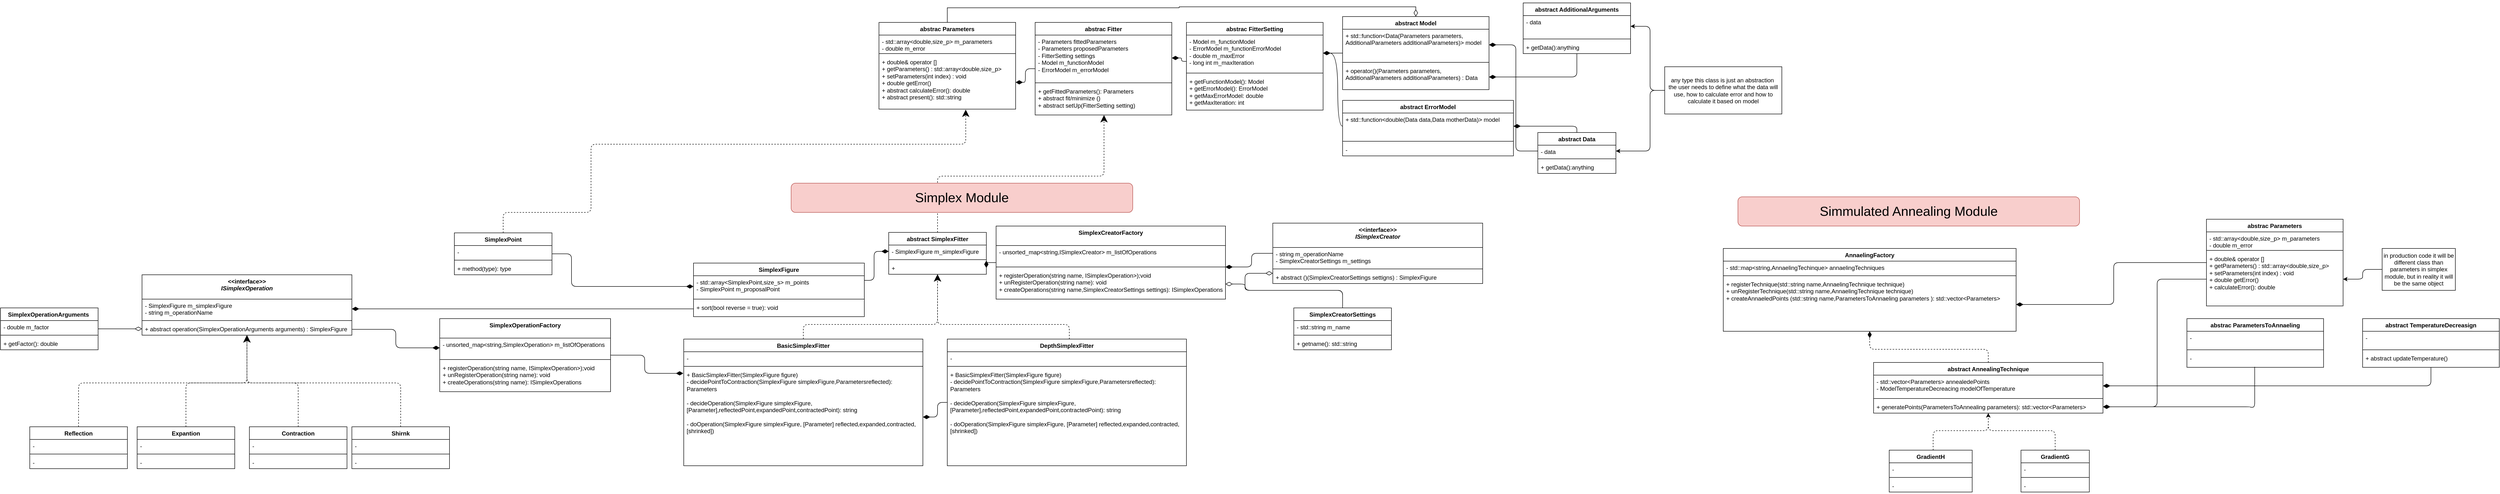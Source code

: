 <mxfile version="21.6.1" type="device" pages="4">
  <diagram name="Fitting module and simulated annealing" id="4ttOccu7J3zMKC5cVIyK">
    <mxGraphModel dx="3594" dy="578" grid="1" gridSize="10" guides="1" tooltips="1" connect="1" arrows="1" fold="1" page="1" pageScale="1" pageWidth="827" pageHeight="1169" math="0" shadow="0">
      <root>
        <mxCell id="0" />
        <mxCell id="1" parent="0" />
        <mxCell id="zNB6hBDcjk5UrMVVQGbG-6" style="edgeStyle=orthogonalEdgeStyle;rounded=0;orthogonalLoop=1;jettySize=auto;html=1;entryX=0.5;entryY=0;entryDx=0;entryDy=0;endArrow=diamondThin;endFill=0;endSize=12;" parent="1" source="FgK2PDGZxnkYuvgnImA7-1" target="FgK2PDGZxnkYuvgnImA7-35" edge="1">
          <mxGeometry relative="1" as="geometry">
            <Array as="points">
              <mxPoint x="160" y="30" />
              <mxPoint x="635" y="30" />
              <mxPoint x="635" y="28" />
              <mxPoint x="1120" y="28" />
            </Array>
          </mxGeometry>
        </mxCell>
        <mxCell id="FgK2PDGZxnkYuvgnImA7-1" value="abstrac Parameters" style="swimlane;fontStyle=1;align=center;verticalAlign=top;childLayout=stackLayout;horizontal=1;startSize=26;horizontalStack=0;resizeParent=1;resizeParentMax=0;resizeLast=0;collapsible=1;marginBottom=0;whiteSpace=wrap;html=1;" parent="1" vertex="1">
          <mxGeometry x="20" y="60" width="280" height="178" as="geometry" />
        </mxCell>
        <mxCell id="FgK2PDGZxnkYuvgnImA7-2" value="- std::array&amp;lt;double,size_p&amp;gt; m_parameters&lt;br&gt;- double m_error" style="text;strokeColor=none;fillColor=none;align=left;verticalAlign=top;spacingLeft=4;spacingRight=4;overflow=hidden;rotatable=0;points=[[0,0.5],[1,0.5]];portConstraint=eastwest;whiteSpace=wrap;html=1;" parent="FgK2PDGZxnkYuvgnImA7-1" vertex="1">
          <mxGeometry y="26" width="280" height="34" as="geometry" />
        </mxCell>
        <mxCell id="FgK2PDGZxnkYuvgnImA7-3" value="" style="line;strokeWidth=1;fillColor=none;align=left;verticalAlign=middle;spacingTop=-1;spacingLeft=3;spacingRight=3;rotatable=0;labelPosition=right;points=[];portConstraint=eastwest;strokeColor=inherit;" parent="FgK2PDGZxnkYuvgnImA7-1" vertex="1">
          <mxGeometry y="60" width="280" height="8" as="geometry" />
        </mxCell>
        <mxCell id="FgK2PDGZxnkYuvgnImA7-4" value="+ double&amp;amp; operator []&amp;nbsp;&lt;br&gt;+ getParameters() : std::array&amp;lt;double,size_p&amp;gt;&lt;br&gt;+ setParameters(int index) : void&lt;br&gt;+ double getError()&lt;br&gt;+ abstract calculateError(): double&lt;br&gt;+ abstract present(): std::string" style="text;strokeColor=none;fillColor=none;align=left;verticalAlign=top;spacingLeft=4;spacingRight=4;overflow=hidden;rotatable=0;points=[[0,0.5],[1,0.5]];portConstraint=eastwest;whiteSpace=wrap;html=1;" parent="FgK2PDGZxnkYuvgnImA7-1" vertex="1">
          <mxGeometry y="68" width="280" height="110" as="geometry" />
        </mxCell>
        <mxCell id="FgK2PDGZxnkYuvgnImA7-18" style="edgeStyle=orthogonalEdgeStyle;rounded=1;orthogonalLoop=1;jettySize=auto;html=1;entryX=0.504;entryY=1.004;entryDx=0;entryDy=0;entryPerimeter=0;endSize=12;dashed=1;" parent="1" source="FgK2PDGZxnkYuvgnImA7-5" target="FgK2PDGZxnkYuvgnImA7-13" edge="1">
          <mxGeometry relative="1" as="geometry" />
        </mxCell>
        <mxCell id="FgK2PDGZxnkYuvgnImA7-5" value="abstract SimplexFitter" style="swimlane;fontStyle=1;align=center;verticalAlign=top;childLayout=stackLayout;horizontal=1;startSize=26;horizontalStack=0;resizeParent=1;resizeParentMax=0;resizeLast=0;collapsible=1;marginBottom=0;whiteSpace=wrap;html=1;" parent="1" vertex="1">
          <mxGeometry x="40" y="491" width="200" height="86" as="geometry" />
        </mxCell>
        <mxCell id="FgK2PDGZxnkYuvgnImA7-6" value="- SimplexFigure m_simplexFigure" style="text;strokeColor=none;fillColor=none;align=left;verticalAlign=top;spacingLeft=4;spacingRight=4;overflow=hidden;rotatable=0;points=[[0,0.5],[1,0.5]];portConstraint=eastwest;whiteSpace=wrap;html=1;" parent="FgK2PDGZxnkYuvgnImA7-5" vertex="1">
          <mxGeometry y="26" width="200" height="26" as="geometry" />
        </mxCell>
        <mxCell id="FgK2PDGZxnkYuvgnImA7-7" value="" style="line;strokeWidth=1;fillColor=none;align=left;verticalAlign=middle;spacingTop=-1;spacingLeft=3;spacingRight=3;rotatable=0;labelPosition=right;points=[];portConstraint=eastwest;strokeColor=inherit;" parent="FgK2PDGZxnkYuvgnImA7-5" vertex="1">
          <mxGeometry y="52" width="200" height="8" as="geometry" />
        </mxCell>
        <mxCell id="FgK2PDGZxnkYuvgnImA7-8" value="+&amp;nbsp;" style="text;strokeColor=none;fillColor=none;align=left;verticalAlign=top;spacingLeft=4;spacingRight=4;overflow=hidden;rotatable=0;points=[[0,0.5],[1,0.5]];portConstraint=eastwest;whiteSpace=wrap;html=1;" parent="FgK2PDGZxnkYuvgnImA7-5" vertex="1">
          <mxGeometry y="60" width="200" height="26" as="geometry" />
        </mxCell>
        <mxCell id="FgK2PDGZxnkYuvgnImA7-9" value="&lt;font style=&quot;font-size: 27px;&quot;&gt;Simplex Module&lt;/font&gt;" style="rounded=1;whiteSpace=wrap;html=1;fillColor=#f8cecc;strokeColor=#b85450;" parent="1" vertex="1">
          <mxGeometry x="-160" y="390" width="700" height="60" as="geometry" />
        </mxCell>
        <mxCell id="zNB6hBDcjk5UrMVVQGbG-7" value="" style="edgeStyle=orthogonalEdgeStyle;rounded=1;orthogonalLoop=1;jettySize=auto;html=1;endArrow=diamondThin;endFill=1;endSize=12;" parent="1" source="FgK2PDGZxnkYuvgnImA7-10" target="FgK2PDGZxnkYuvgnImA7-4" edge="1">
          <mxGeometry relative="1" as="geometry" />
        </mxCell>
        <mxCell id="FgK2PDGZxnkYuvgnImA7-10" value="abstrac Fitter" style="swimlane;fontStyle=1;align=center;verticalAlign=top;childLayout=stackLayout;horizontal=1;startSize=26;horizontalStack=0;resizeParent=1;resizeParentMax=0;resizeLast=0;collapsible=1;marginBottom=0;whiteSpace=wrap;html=1;" parent="1" vertex="1">
          <mxGeometry x="340" y="60" width="280" height="190" as="geometry" />
        </mxCell>
        <mxCell id="FgK2PDGZxnkYuvgnImA7-11" value="- Parameters fittedParameters&lt;br&gt;- Parameters proposedParameters&lt;br&gt;- FitterSetting settings&lt;br&gt;- Model m_functionModel&lt;br&gt;- ErrorModel m_errorModel" style="text;strokeColor=none;fillColor=none;align=left;verticalAlign=top;spacingLeft=4;spacingRight=4;overflow=hidden;rotatable=0;points=[[0,0.5],[1,0.5]];portConstraint=eastwest;whiteSpace=wrap;html=1;" parent="FgK2PDGZxnkYuvgnImA7-10" vertex="1">
          <mxGeometry y="26" width="280" height="94" as="geometry" />
        </mxCell>
        <mxCell id="FgK2PDGZxnkYuvgnImA7-12" value="" style="line;strokeWidth=1;fillColor=none;align=left;verticalAlign=middle;spacingTop=-1;spacingLeft=3;spacingRight=3;rotatable=0;labelPosition=right;points=[];portConstraint=eastwest;strokeColor=inherit;" parent="FgK2PDGZxnkYuvgnImA7-10" vertex="1">
          <mxGeometry y="120" width="280" height="8" as="geometry" />
        </mxCell>
        <mxCell id="FgK2PDGZxnkYuvgnImA7-13" value="+ getFittedParameters(): Parameters&lt;br&gt;+ abstract fit/minimize ()&amp;nbsp;&lt;br&gt;+ abstract setUp(FitterSetting setting)&amp;nbsp;" style="text;strokeColor=none;fillColor=none;align=left;verticalAlign=top;spacingLeft=4;spacingRight=4;overflow=hidden;rotatable=0;points=[[0,0.5],[1,0.5]];portConstraint=eastwest;whiteSpace=wrap;html=1;" parent="FgK2PDGZxnkYuvgnImA7-10" vertex="1">
          <mxGeometry y="128" width="280" height="62" as="geometry" />
        </mxCell>
        <mxCell id="FgK2PDGZxnkYuvgnImA7-86" value="" style="edgeStyle=orthogonalEdgeStyle;rounded=1;orthogonalLoop=1;jettySize=auto;html=1;endArrow=diamondThin;endFill=1;endSize=12;entryX=1;entryY=0.5;entryDx=0;entryDy=0;" parent="1" source="FgK2PDGZxnkYuvgnImA7-14" target="FgK2PDGZxnkYuvgnImA7-11" edge="1">
          <mxGeometry relative="1" as="geometry">
            <Array as="points">
              <mxPoint x="640" y="140" />
              <mxPoint x="640" y="133" />
            </Array>
          </mxGeometry>
        </mxCell>
        <mxCell id="FgK2PDGZxnkYuvgnImA7-14" value="abstrac FitterSetting" style="swimlane;fontStyle=1;align=center;verticalAlign=top;childLayout=stackLayout;horizontal=1;startSize=26;horizontalStack=0;resizeParent=1;resizeParentMax=0;resizeLast=0;collapsible=1;marginBottom=0;whiteSpace=wrap;html=1;" parent="1" vertex="1">
          <mxGeometry x="650" y="60" width="280" height="180" as="geometry" />
        </mxCell>
        <mxCell id="FgK2PDGZxnkYuvgnImA7-15" value="- Model m_functionModel&lt;br&gt;- ErrorModel m_functionErrorModel&lt;br&gt;- double m_maxError&lt;br&gt;- long int m_maxIteration" style="text;strokeColor=none;fillColor=none;align=left;verticalAlign=top;spacingLeft=4;spacingRight=4;overflow=hidden;rotatable=0;points=[[0,0.5],[1,0.5]];portConstraint=eastwest;whiteSpace=wrap;html=1;" parent="FgK2PDGZxnkYuvgnImA7-14" vertex="1">
          <mxGeometry y="26" width="280" height="74" as="geometry" />
        </mxCell>
        <mxCell id="FgK2PDGZxnkYuvgnImA7-16" value="" style="line;strokeWidth=1;fillColor=none;align=left;verticalAlign=middle;spacingTop=-1;spacingLeft=3;spacingRight=3;rotatable=0;labelPosition=right;points=[];portConstraint=eastwest;strokeColor=inherit;" parent="FgK2PDGZxnkYuvgnImA7-14" vertex="1">
          <mxGeometry y="100" width="280" height="8" as="geometry" />
        </mxCell>
        <mxCell id="FgK2PDGZxnkYuvgnImA7-17" value="+ getFunctionModel(): Model&lt;br&gt;+ getErrorModel(): ErrorModel&lt;br&gt;+ getMaxErrorModel: double&lt;br&gt;+ getMaxIteration: int" style="text;strokeColor=none;fillColor=none;align=left;verticalAlign=top;spacingLeft=4;spacingRight=4;overflow=hidden;rotatable=0;points=[[0,0.5],[1,0.5]];portConstraint=eastwest;whiteSpace=wrap;html=1;" parent="FgK2PDGZxnkYuvgnImA7-14" vertex="1">
          <mxGeometry y="108" width="280" height="72" as="geometry" />
        </mxCell>
        <mxCell id="tdVDeQC6YtVaGwf4Gekd-1" style="edgeStyle=orthogonalEdgeStyle;rounded=1;orthogonalLoop=1;jettySize=auto;html=1;entryX=1;entryY=0.5;entryDx=0;entryDy=0;endArrow=diamondThin;endFill=1;endSize=12;exitX=0;exitY=0.5;exitDx=0;exitDy=0;" parent="1" source="FgK2PDGZxnkYuvgnImA7-26" target="zNB6hBDcjk5UrMVVQGbG-14" edge="1">
          <mxGeometry relative="1" as="geometry">
            <Array as="points">
              <mxPoint x="-1020" y="648" />
              <mxPoint x="-1020" y="648" />
            </Array>
          </mxGeometry>
        </mxCell>
        <mxCell id="FgK2PDGZxnkYuvgnImA7-23" value="SimplexFigure" style="swimlane;fontStyle=1;align=center;verticalAlign=top;childLayout=stackLayout;horizontal=1;startSize=26;horizontalStack=0;resizeParent=1;resizeParentMax=0;resizeLast=0;collapsible=1;marginBottom=0;whiteSpace=wrap;html=1;" parent="1" vertex="1">
          <mxGeometry x="-360" y="554" width="350" height="110" as="geometry" />
        </mxCell>
        <mxCell id="FgK2PDGZxnkYuvgnImA7-24" value="- std::array&amp;lt;SimplexPoint,size_s&amp;gt; m_points&lt;br&gt;- SimplexPoint m_proposalPoint" style="text;strokeColor=none;fillColor=none;align=left;verticalAlign=top;spacingLeft=4;spacingRight=4;overflow=hidden;rotatable=0;points=[[0,0.5],[1,0.5]];portConstraint=eastwest;whiteSpace=wrap;html=1;" parent="FgK2PDGZxnkYuvgnImA7-23" vertex="1">
          <mxGeometry y="26" width="350" height="44" as="geometry" />
        </mxCell>
        <mxCell id="FgK2PDGZxnkYuvgnImA7-25" value="" style="line;strokeWidth=1;fillColor=none;align=left;verticalAlign=middle;spacingTop=-1;spacingLeft=3;spacingRight=3;rotatable=0;labelPosition=right;points=[];portConstraint=eastwest;strokeColor=inherit;" parent="FgK2PDGZxnkYuvgnImA7-23" vertex="1">
          <mxGeometry y="70" width="350" height="8" as="geometry" />
        </mxCell>
        <mxCell id="FgK2PDGZxnkYuvgnImA7-26" value="+ sort(bool reverse = true): void" style="text;strokeColor=none;fillColor=none;align=left;verticalAlign=top;spacingLeft=4;spacingRight=4;overflow=hidden;rotatable=0;points=[[0,0.5],[1,0.5]];portConstraint=eastwest;whiteSpace=wrap;html=1;" parent="FgK2PDGZxnkYuvgnImA7-23" vertex="1">
          <mxGeometry y="78" width="350" height="32" as="geometry" />
        </mxCell>
        <mxCell id="FgK2PDGZxnkYuvgnImA7-32" value="" style="edgeStyle=orthogonalEdgeStyle;rounded=1;orthogonalLoop=1;jettySize=auto;html=1;entryX=0;entryY=0.5;entryDx=0;entryDy=0;endArrow=diamondThin;endFill=1;endSize=12;" parent="1" source="FgK2PDGZxnkYuvgnImA7-27" target="FgK2PDGZxnkYuvgnImA7-24" edge="1">
          <mxGeometry relative="1" as="geometry">
            <Array as="points">
              <mxPoint x="-610" y="535" />
              <mxPoint x="-610" y="602" />
            </Array>
          </mxGeometry>
        </mxCell>
        <mxCell id="FgK2PDGZxnkYuvgnImA7-33" style="edgeStyle=orthogonalEdgeStyle;rounded=1;orthogonalLoop=1;jettySize=auto;html=1;entryX=0.635;entryY=1.009;entryDx=0;entryDy=0;entryPerimeter=0;strokeWidth=1;endSize=12;exitX=0.5;exitY=0;exitDx=0;exitDy=0;dashed=1;" parent="1" source="FgK2PDGZxnkYuvgnImA7-27" target="FgK2PDGZxnkYuvgnImA7-4" edge="1">
          <mxGeometry relative="1" as="geometry">
            <mxPoint x="-530" y="493.44" as="sourcePoint" />
            <mxPoint x="79.72" y="180.0" as="targetPoint" />
            <Array as="points">
              <mxPoint x="-750" y="450" />
              <mxPoint x="-570" y="450" />
              <mxPoint x="-570" y="310" />
              <mxPoint x="198" y="310" />
            </Array>
          </mxGeometry>
        </mxCell>
        <mxCell id="FgK2PDGZxnkYuvgnImA7-27" value="SimplexPoint" style="swimlane;fontStyle=1;align=center;verticalAlign=top;childLayout=stackLayout;horizontal=1;startSize=26;horizontalStack=0;resizeParent=1;resizeParentMax=0;resizeLast=0;collapsible=1;marginBottom=0;whiteSpace=wrap;html=1;" parent="1" vertex="1">
          <mxGeometry x="-850" y="492" width="200" height="86" as="geometry" />
        </mxCell>
        <mxCell id="FgK2PDGZxnkYuvgnImA7-28" value="-" style="text;strokeColor=none;fillColor=none;align=left;verticalAlign=top;spacingLeft=4;spacingRight=4;overflow=hidden;rotatable=0;points=[[0,0.5],[1,0.5]];portConstraint=eastwest;whiteSpace=wrap;html=1;" parent="FgK2PDGZxnkYuvgnImA7-27" vertex="1">
          <mxGeometry y="26" width="200" height="26" as="geometry" />
        </mxCell>
        <mxCell id="FgK2PDGZxnkYuvgnImA7-29" value="" style="line;strokeWidth=1;fillColor=none;align=left;verticalAlign=middle;spacingTop=-1;spacingLeft=3;spacingRight=3;rotatable=0;labelPosition=right;points=[];portConstraint=eastwest;strokeColor=inherit;" parent="FgK2PDGZxnkYuvgnImA7-27" vertex="1">
          <mxGeometry y="52" width="200" height="8" as="geometry" />
        </mxCell>
        <mxCell id="FgK2PDGZxnkYuvgnImA7-30" value="+ method(type): type" style="text;strokeColor=none;fillColor=none;align=left;verticalAlign=top;spacingLeft=4;spacingRight=4;overflow=hidden;rotatable=0;points=[[0,0.5],[1,0.5]];portConstraint=eastwest;whiteSpace=wrap;html=1;" parent="FgK2PDGZxnkYuvgnImA7-27" vertex="1">
          <mxGeometry y="60" width="200" height="26" as="geometry" />
        </mxCell>
        <mxCell id="FgK2PDGZxnkYuvgnImA7-31" value="" style="edgeStyle=orthogonalEdgeStyle;rounded=1;orthogonalLoop=1;jettySize=auto;html=1;endSize=12;endArrow=diamondThin;endFill=1;entryX=0;entryY=0.5;entryDx=0;entryDy=0;exitX=1;exitY=0.216;exitDx=0;exitDy=0;exitPerimeter=0;" parent="1" source="FgK2PDGZxnkYuvgnImA7-24" target="FgK2PDGZxnkYuvgnImA7-6" edge="1">
          <mxGeometry relative="1" as="geometry">
            <Array as="points">
              <mxPoint x="10" y="590" />
              <mxPoint x="10" y="530" />
            </Array>
          </mxGeometry>
        </mxCell>
        <mxCell id="FgK2PDGZxnkYuvgnImA7-49" value="" style="edgeStyle=orthogonalEdgeStyle;orthogonalLoop=1;jettySize=auto;html=1;endSize=12;endArrow=diamondThin;endFill=1;curved=1;" parent="1" source="FgK2PDGZxnkYuvgnImA7-35" target="FgK2PDGZxnkYuvgnImA7-15" edge="1">
          <mxGeometry relative="1" as="geometry" />
        </mxCell>
        <mxCell id="FgK2PDGZxnkYuvgnImA7-35" value="abstract Model" style="swimlane;fontStyle=1;align=center;verticalAlign=top;childLayout=stackLayout;horizontal=1;startSize=26;horizontalStack=0;resizeParent=1;resizeParentMax=0;resizeLast=0;collapsible=1;marginBottom=0;whiteSpace=wrap;html=1;" parent="1" vertex="1">
          <mxGeometry x="970" y="48" width="300" height="150" as="geometry" />
        </mxCell>
        <mxCell id="FgK2PDGZxnkYuvgnImA7-36" value="+ std::function&amp;lt;Data(Parameters parameters,&lt;br&gt;AdditionalParameters additionalParameters)&amp;gt; model" style="text;strokeColor=none;fillColor=none;align=left;verticalAlign=top;spacingLeft=4;spacingRight=4;overflow=hidden;rotatable=0;points=[[0,0.5],[1,0.5]];portConstraint=eastwest;whiteSpace=wrap;html=1;" parent="FgK2PDGZxnkYuvgnImA7-35" vertex="1">
          <mxGeometry y="26" width="300" height="64" as="geometry" />
        </mxCell>
        <mxCell id="FgK2PDGZxnkYuvgnImA7-37" value="" style="line;strokeWidth=1;fillColor=none;align=left;verticalAlign=middle;spacingTop=-1;spacingLeft=3;spacingRight=3;rotatable=0;labelPosition=right;points=[];portConstraint=eastwest;strokeColor=inherit;" parent="FgK2PDGZxnkYuvgnImA7-35" vertex="1">
          <mxGeometry y="90" width="300" height="8" as="geometry" />
        </mxCell>
        <mxCell id="FgK2PDGZxnkYuvgnImA7-38" value="+ operator()(Parameters parameters, AdditionalParameters additionalParameters) : Data" style="text;strokeColor=none;fillColor=none;align=left;verticalAlign=top;spacingLeft=4;spacingRight=4;overflow=hidden;rotatable=0;points=[[0,0.5],[1,0.5]];portConstraint=eastwest;whiteSpace=wrap;html=1;" parent="FgK2PDGZxnkYuvgnImA7-35" vertex="1">
          <mxGeometry y="98" width="300" height="52" as="geometry" />
        </mxCell>
        <mxCell id="FgK2PDGZxnkYuvgnImA7-50" value="" style="edgeStyle=orthogonalEdgeStyle;orthogonalLoop=1;jettySize=auto;html=1;entryX=1;entryY=0.5;entryDx=0;entryDy=0;endArrow=diamondThin;endFill=1;endSize=12;curved=1;exitX=0;exitY=0.5;exitDx=0;exitDy=0;" parent="1" source="FgK2PDGZxnkYuvgnImA7-41" target="FgK2PDGZxnkYuvgnImA7-15" edge="1">
          <mxGeometry relative="1" as="geometry">
            <Array as="points">
              <mxPoint x="960" y="273" />
              <mxPoint x="960" y="123" />
            </Array>
          </mxGeometry>
        </mxCell>
        <mxCell id="FgK2PDGZxnkYuvgnImA7-40" value="abstract ErrorModel" style="swimlane;fontStyle=1;align=center;verticalAlign=top;childLayout=stackLayout;horizontal=1;startSize=26;horizontalStack=0;resizeParent=1;resizeParentMax=0;resizeLast=0;collapsible=1;marginBottom=0;whiteSpace=wrap;html=1;" parent="1" vertex="1">
          <mxGeometry x="970" y="220" width="350" height="114" as="geometry" />
        </mxCell>
        <mxCell id="FgK2PDGZxnkYuvgnImA7-41" value="+ std::function&amp;lt;double(Data data,Data motherData)&amp;gt; model" style="text;strokeColor=none;fillColor=none;align=left;verticalAlign=top;spacingLeft=4;spacingRight=4;overflow=hidden;rotatable=0;points=[[0,0.5],[1,0.5]];portConstraint=eastwest;whiteSpace=wrap;html=1;" parent="FgK2PDGZxnkYuvgnImA7-40" vertex="1">
          <mxGeometry y="26" width="350" height="54" as="geometry" />
        </mxCell>
        <mxCell id="FgK2PDGZxnkYuvgnImA7-42" value="" style="line;strokeWidth=1;fillColor=none;align=left;verticalAlign=middle;spacingTop=-1;spacingLeft=3;spacingRight=3;rotatable=0;labelPosition=right;points=[];portConstraint=eastwest;strokeColor=inherit;" parent="FgK2PDGZxnkYuvgnImA7-40" vertex="1">
          <mxGeometry y="80" width="350" height="8" as="geometry" />
        </mxCell>
        <mxCell id="FgK2PDGZxnkYuvgnImA7-43" value="-" style="text;strokeColor=none;fillColor=none;align=left;verticalAlign=top;spacingLeft=4;spacingRight=4;overflow=hidden;rotatable=0;points=[[0,0.5],[1,0.5]];portConstraint=eastwest;whiteSpace=wrap;html=1;" parent="FgK2PDGZxnkYuvgnImA7-40" vertex="1">
          <mxGeometry y="88" width="350" height="26" as="geometry" />
        </mxCell>
        <mxCell id="FgK2PDGZxnkYuvgnImA7-48" value="" style="edgeStyle=orthogonalEdgeStyle;rounded=1;orthogonalLoop=1;jettySize=auto;html=1;endSize=12;dashed=1;exitX=0.5;exitY=0;exitDx=0;exitDy=0;entryX=0.5;entryY=1;entryDx=0;entryDy=0;" parent="1" source="FgK2PDGZxnkYuvgnImA7-44" target="FgK2PDGZxnkYuvgnImA7-5" edge="1">
          <mxGeometry relative="1" as="geometry">
            <Array as="points">
              <mxPoint x="-135" y="680" />
              <mxPoint x="140" y="680" />
            </Array>
          </mxGeometry>
        </mxCell>
        <mxCell id="FgK2PDGZxnkYuvgnImA7-44" value="BasicSimplexFitter" style="swimlane;fontStyle=1;align=center;verticalAlign=top;childLayout=stackLayout;horizontal=1;startSize=26;horizontalStack=0;resizeParent=1;resizeParentMax=0;resizeLast=0;collapsible=1;marginBottom=0;whiteSpace=wrap;html=1;" parent="1" vertex="1">
          <mxGeometry x="-380" y="710" width="490" height="260" as="geometry" />
        </mxCell>
        <mxCell id="FgK2PDGZxnkYuvgnImA7-45" value="-&amp;nbsp;" style="text;strokeColor=none;fillColor=none;align=left;verticalAlign=top;spacingLeft=4;spacingRight=4;overflow=hidden;rotatable=0;points=[[0,0.5],[1,0.5]];portConstraint=eastwest;whiteSpace=wrap;html=1;" parent="FgK2PDGZxnkYuvgnImA7-44" vertex="1">
          <mxGeometry y="26" width="490" height="26" as="geometry" />
        </mxCell>
        <mxCell id="FgK2PDGZxnkYuvgnImA7-46" value="" style="line;strokeWidth=1;fillColor=none;align=left;verticalAlign=middle;spacingTop=-1;spacingLeft=3;spacingRight=3;rotatable=0;labelPosition=right;points=[];portConstraint=eastwest;strokeColor=inherit;" parent="FgK2PDGZxnkYuvgnImA7-44" vertex="1">
          <mxGeometry y="52" width="490" height="8" as="geometry" />
        </mxCell>
        <mxCell id="FgK2PDGZxnkYuvgnImA7-47" value="+ BasicSimplexFitter(SimplexFigure figure)&lt;br&gt;- decidePointToContraction(SimplexFigure simplexFigure,Parametersreflected): Parameters&lt;br&gt;&lt;br&gt;- decideOperation(SimplexFigure simplexFigure,&lt;br&gt;[Parameter],reflectedPoint,expandedPoint,contractedPoint): string&lt;br&gt;&lt;br&gt;- doOperation(SimplexFigure simplexFigure, [Parameter] reflected,expanded,contracted,[shrinked])" style="text;strokeColor=none;fillColor=none;align=left;verticalAlign=top;spacingLeft=4;spacingRight=4;overflow=hidden;rotatable=0;points=[[0,0.5],[1,0.5]];portConstraint=eastwest;whiteSpace=wrap;html=1;" parent="FgK2PDGZxnkYuvgnImA7-44" vertex="1">
          <mxGeometry y="60" width="490" height="200" as="geometry" />
        </mxCell>
        <mxCell id="FgK2PDGZxnkYuvgnImA7-105" style="edgeStyle=orthogonalEdgeStyle;rounded=1;orthogonalLoop=1;jettySize=auto;html=1;endArrow=diamondThin;endFill=1;endSize=12;entryX=1;entryY=0.5;entryDx=0;entryDy=0;" parent="1" source="FgK2PDGZxnkYuvgnImA7-51" target="FgK2PDGZxnkYuvgnImA7-41" edge="1">
          <mxGeometry relative="1" as="geometry">
            <mxPoint x="1310" y="220" as="targetPoint" />
            <Array as="points">
              <mxPoint x="1450" y="273" />
            </Array>
          </mxGeometry>
        </mxCell>
        <mxCell id="FgK2PDGZxnkYuvgnImA7-51" value="abstract Data" style="swimlane;fontStyle=1;align=center;verticalAlign=top;childLayout=stackLayout;horizontal=1;startSize=26;horizontalStack=0;resizeParent=1;resizeParentMax=0;resizeLast=0;collapsible=1;marginBottom=0;whiteSpace=wrap;html=1;" parent="1" vertex="1">
          <mxGeometry x="1370" y="286" width="160" height="84" as="geometry" />
        </mxCell>
        <mxCell id="FgK2PDGZxnkYuvgnImA7-52" value="- data" style="text;strokeColor=none;fillColor=none;align=left;verticalAlign=top;spacingLeft=4;spacingRight=4;overflow=hidden;rotatable=0;points=[[0,0.5],[1,0.5]];portConstraint=eastwest;whiteSpace=wrap;html=1;" parent="FgK2PDGZxnkYuvgnImA7-51" vertex="1">
          <mxGeometry y="26" width="160" height="24" as="geometry" />
        </mxCell>
        <mxCell id="FgK2PDGZxnkYuvgnImA7-53" value="" style="line;strokeWidth=1;fillColor=none;align=left;verticalAlign=middle;spacingTop=-1;spacingLeft=3;spacingRight=3;rotatable=0;labelPosition=right;points=[];portConstraint=eastwest;strokeColor=inherit;" parent="FgK2PDGZxnkYuvgnImA7-51" vertex="1">
          <mxGeometry y="50" width="160" height="8" as="geometry" />
        </mxCell>
        <mxCell id="FgK2PDGZxnkYuvgnImA7-54" value="+ getData():anything" style="text;strokeColor=none;fillColor=none;align=left;verticalAlign=top;spacingLeft=4;spacingRight=4;overflow=hidden;rotatable=0;points=[[0,0.5],[1,0.5]];portConstraint=eastwest;whiteSpace=wrap;html=1;" parent="FgK2PDGZxnkYuvgnImA7-51" vertex="1">
          <mxGeometry y="58" width="160" height="26" as="geometry" />
        </mxCell>
        <mxCell id="FgK2PDGZxnkYuvgnImA7-58" value="" style="edgeStyle=orthogonalEdgeStyle;rounded=1;orthogonalLoop=1;jettySize=auto;html=1;entryX=1;entryY=0.5;entryDx=0;entryDy=0;" parent="1" source="FgK2PDGZxnkYuvgnImA7-57" target="FgK2PDGZxnkYuvgnImA7-52" edge="1">
          <mxGeometry relative="1" as="geometry">
            <mxPoint x="1440" y="300" as="targetPoint" />
            <Array as="points">
              <mxPoint x="1600" y="200" />
              <mxPoint x="1600" y="324" />
            </Array>
          </mxGeometry>
        </mxCell>
        <mxCell id="FgK2PDGZxnkYuvgnImA7-63" style="edgeStyle=orthogonalEdgeStyle;rounded=1;orthogonalLoop=1;jettySize=auto;html=1;entryX=1;entryY=0.5;entryDx=0;entryDy=0;" parent="1" source="FgK2PDGZxnkYuvgnImA7-57" target="FgK2PDGZxnkYuvgnImA7-60" edge="1">
          <mxGeometry relative="1" as="geometry">
            <Array as="points">
              <mxPoint x="1600" y="199" />
              <mxPoint x="1600" y="68" />
            </Array>
          </mxGeometry>
        </mxCell>
        <mxCell id="FgK2PDGZxnkYuvgnImA7-57" value="any type this class is just an abstraction&amp;nbsp;&lt;br&gt;the user needs to define what the data will use, how to calculate error and how to calculate it based on model" style="rounded=0;whiteSpace=wrap;html=1;" parent="1" vertex="1">
          <mxGeometry x="1630" y="151" width="240" height="97" as="geometry" />
        </mxCell>
        <mxCell id="FgK2PDGZxnkYuvgnImA7-104" value="" style="edgeStyle=orthogonalEdgeStyle;rounded=1;orthogonalLoop=1;jettySize=auto;html=1;endArrow=diamondThin;endFill=1;endSize=12;" parent="1" source="FgK2PDGZxnkYuvgnImA7-59" target="FgK2PDGZxnkYuvgnImA7-38" edge="1">
          <mxGeometry relative="1" as="geometry" />
        </mxCell>
        <mxCell id="FgK2PDGZxnkYuvgnImA7-59" value="abstract AdditionalArguments" style="swimlane;fontStyle=1;align=center;verticalAlign=top;childLayout=stackLayout;horizontal=1;startSize=26;horizontalStack=0;resizeParent=1;resizeParentMax=0;resizeLast=0;collapsible=1;marginBottom=0;whiteSpace=wrap;html=1;" parent="1" vertex="1">
          <mxGeometry x="1340" y="20" width="220" height="104" as="geometry" />
        </mxCell>
        <mxCell id="FgK2PDGZxnkYuvgnImA7-60" value="- data" style="text;strokeColor=none;fillColor=none;align=left;verticalAlign=top;spacingLeft=4;spacingRight=4;overflow=hidden;rotatable=0;points=[[0,0.5],[1,0.5]];portConstraint=eastwest;whiteSpace=wrap;html=1;" parent="FgK2PDGZxnkYuvgnImA7-59" vertex="1">
          <mxGeometry y="26" width="220" height="44" as="geometry" />
        </mxCell>
        <mxCell id="FgK2PDGZxnkYuvgnImA7-61" value="" style="line;strokeWidth=1;fillColor=none;align=left;verticalAlign=middle;spacingTop=-1;spacingLeft=3;spacingRight=3;rotatable=0;labelPosition=right;points=[];portConstraint=eastwest;strokeColor=inherit;" parent="FgK2PDGZxnkYuvgnImA7-59" vertex="1">
          <mxGeometry y="70" width="220" height="8" as="geometry" />
        </mxCell>
        <mxCell id="FgK2PDGZxnkYuvgnImA7-62" value="+ getData():anything" style="text;strokeColor=none;fillColor=none;align=left;verticalAlign=top;spacingLeft=4;spacingRight=4;overflow=hidden;rotatable=0;points=[[0,0.5],[1,0.5]];portConstraint=eastwest;whiteSpace=wrap;html=1;" parent="FgK2PDGZxnkYuvgnImA7-59" vertex="1">
          <mxGeometry y="78" width="220" height="26" as="geometry" />
        </mxCell>
        <mxCell id="FgK2PDGZxnkYuvgnImA7-64" value="&lt;font style=&quot;font-size: 27px;&quot;&gt;Simmulated Annealing Module&lt;br&gt;&lt;/font&gt;" style="rounded=1;whiteSpace=wrap;html=1;fillColor=#f8cecc;strokeColor=#b85450;" parent="1" vertex="1">
          <mxGeometry x="1780" y="418" width="700" height="60" as="geometry" />
        </mxCell>
        <mxCell id="FgK2PDGZxnkYuvgnImA7-87" style="edgeStyle=orthogonalEdgeStyle;rounded=1;orthogonalLoop=1;jettySize=auto;html=1;endArrow=diamondThin;endFill=1;endSize=11;dashed=1;" parent="1" source="FgK2PDGZxnkYuvgnImA7-65" target="FgK2PDGZxnkYuvgnImA7-76" edge="1">
          <mxGeometry relative="1" as="geometry" />
        </mxCell>
        <mxCell id="FgK2PDGZxnkYuvgnImA7-65" value="abstract AnnealingTechnique" style="swimlane;fontStyle=1;align=center;verticalAlign=top;childLayout=stackLayout;horizontal=1;startSize=26;horizontalStack=0;resizeParent=1;resizeParentMax=0;resizeLast=0;collapsible=1;marginBottom=0;whiteSpace=wrap;html=1;" parent="1" vertex="1">
          <mxGeometry x="2058" y="758" width="470" height="104" as="geometry" />
        </mxCell>
        <mxCell id="FgK2PDGZxnkYuvgnImA7-66" value="- std::vector&amp;lt;Parameters&amp;gt; annealedePoints&lt;br&gt;- ModelTemperatureDecreacing modelOfTemperature" style="text;strokeColor=none;fillColor=none;align=left;verticalAlign=top;spacingLeft=4;spacingRight=4;overflow=hidden;rotatable=0;points=[[0,0.5],[1,0.5]];portConstraint=eastwest;whiteSpace=wrap;html=1;" parent="FgK2PDGZxnkYuvgnImA7-65" vertex="1">
          <mxGeometry y="26" width="470" height="44" as="geometry" />
        </mxCell>
        <mxCell id="FgK2PDGZxnkYuvgnImA7-67" value="" style="line;strokeWidth=1;fillColor=none;align=left;verticalAlign=middle;spacingTop=-1;spacingLeft=3;spacingRight=3;rotatable=0;labelPosition=right;points=[];portConstraint=eastwest;strokeColor=inherit;" parent="FgK2PDGZxnkYuvgnImA7-65" vertex="1">
          <mxGeometry y="70" width="470" height="8" as="geometry" />
        </mxCell>
        <mxCell id="FgK2PDGZxnkYuvgnImA7-68" value="+ generatePoints(ParametersToAnnealing parameters): std::vector&amp;lt;Parameters&amp;gt;" style="text;strokeColor=none;fillColor=none;align=left;verticalAlign=top;spacingLeft=4;spacingRight=4;overflow=hidden;rotatable=0;points=[[0,0.5],[1,0.5]];portConstraint=eastwest;whiteSpace=wrap;html=1;" parent="FgK2PDGZxnkYuvgnImA7-65" vertex="1">
          <mxGeometry y="78" width="470" height="26" as="geometry" />
        </mxCell>
        <mxCell id="FgK2PDGZxnkYuvgnImA7-80" style="edgeStyle=orthogonalEdgeStyle;rounded=1;orthogonalLoop=1;jettySize=auto;html=1;entryX=1;entryY=0.5;entryDx=0;entryDy=0;endArrow=diamondThin;endFill=1;endSize=12;" parent="1" source="FgK2PDGZxnkYuvgnImA7-69" target="FgK2PDGZxnkYuvgnImA7-79" edge="1">
          <mxGeometry relative="1" as="geometry" />
        </mxCell>
        <mxCell id="FgK2PDGZxnkYuvgnImA7-69" value="abstrac Parameters" style="swimlane;fontStyle=1;align=center;verticalAlign=top;childLayout=stackLayout;horizontal=1;startSize=26;horizontalStack=0;resizeParent=1;resizeParentMax=0;resizeLast=0;collapsible=1;marginBottom=0;whiteSpace=wrap;html=1;" parent="1" vertex="1">
          <mxGeometry x="2740" y="464" width="280" height="178" as="geometry" />
        </mxCell>
        <mxCell id="FgK2PDGZxnkYuvgnImA7-70" value="- std::array&amp;lt;double,size_p&amp;gt; m_parameters&lt;br&gt;- double m_error" style="text;strokeColor=none;fillColor=none;align=left;verticalAlign=top;spacingLeft=4;spacingRight=4;overflow=hidden;rotatable=0;points=[[0,0.5],[1,0.5]];portConstraint=eastwest;whiteSpace=wrap;html=1;" parent="FgK2PDGZxnkYuvgnImA7-69" vertex="1">
          <mxGeometry y="26" width="280" height="34" as="geometry" />
        </mxCell>
        <mxCell id="FgK2PDGZxnkYuvgnImA7-71" value="" style="line;strokeWidth=1;fillColor=none;align=left;verticalAlign=middle;spacingTop=-1;spacingLeft=3;spacingRight=3;rotatable=0;labelPosition=right;points=[];portConstraint=eastwest;strokeColor=inherit;" parent="FgK2PDGZxnkYuvgnImA7-69" vertex="1">
          <mxGeometry y="60" width="280" height="8" as="geometry" />
        </mxCell>
        <mxCell id="FgK2PDGZxnkYuvgnImA7-72" value="+ double&amp;amp; operator []&amp;nbsp;&lt;br&gt;+ getParameters() : std::array&amp;lt;double,size_p&amp;gt;&lt;br&gt;+ setParameters(int index) : void&lt;br&gt;+ double getError()&lt;br&gt;+ calculateError(): double" style="text;strokeColor=none;fillColor=none;align=left;verticalAlign=top;spacingLeft=4;spacingRight=4;overflow=hidden;rotatable=0;points=[[0,0.5],[1,0.5]];portConstraint=eastwest;whiteSpace=wrap;html=1;" parent="FgK2PDGZxnkYuvgnImA7-69" vertex="1">
          <mxGeometry y="68" width="280" height="110" as="geometry" />
        </mxCell>
        <mxCell id="FgK2PDGZxnkYuvgnImA7-73" value="" style="edgeStyle=orthogonalEdgeStyle;rounded=1;orthogonalLoop=1;jettySize=auto;html=1;endSize=12;endArrow=diamondThin;endFill=1;" parent="1" source="FgK2PDGZxnkYuvgnImA7-72" target="FgK2PDGZxnkYuvgnImA7-68" edge="1">
          <mxGeometry relative="1" as="geometry" />
        </mxCell>
        <mxCell id="FgK2PDGZxnkYuvgnImA7-75" value="" style="edgeStyle=orthogonalEdgeStyle;rounded=1;orthogonalLoop=1;jettySize=auto;html=1;" parent="1" source="FgK2PDGZxnkYuvgnImA7-74" target="FgK2PDGZxnkYuvgnImA7-72" edge="1">
          <mxGeometry relative="1" as="geometry" />
        </mxCell>
        <mxCell id="FgK2PDGZxnkYuvgnImA7-74" value="in production code it will be different class than parameters in simplex module, but in reality it will be the same object" style="rounded=0;whiteSpace=wrap;html=1;" parent="1" vertex="1">
          <mxGeometry x="3100" y="524" width="150" height="86" as="geometry" />
        </mxCell>
        <mxCell id="FgK2PDGZxnkYuvgnImA7-76" value="AnnaelingFactory" style="swimlane;fontStyle=1;align=center;verticalAlign=top;childLayout=stackLayout;horizontal=1;startSize=26;horizontalStack=0;resizeParent=1;resizeParentMax=0;resizeLast=0;collapsible=1;marginBottom=0;whiteSpace=wrap;html=1;" parent="1" vertex="1">
          <mxGeometry x="1750" y="524" width="600" height="170" as="geometry" />
        </mxCell>
        <mxCell id="FgK2PDGZxnkYuvgnImA7-77" value="- std::map&amp;lt;string,AnnaelingTechinque&amp;gt; annaelingTechniques" style="text;strokeColor=none;fillColor=none;align=left;verticalAlign=top;spacingLeft=4;spacingRight=4;overflow=hidden;rotatable=0;points=[[0,0.5],[1,0.5]];portConstraint=eastwest;whiteSpace=wrap;html=1;" parent="FgK2PDGZxnkYuvgnImA7-76" vertex="1">
          <mxGeometry y="26" width="600" height="26" as="geometry" />
        </mxCell>
        <mxCell id="FgK2PDGZxnkYuvgnImA7-78" value="" style="line;strokeWidth=1;fillColor=none;align=left;verticalAlign=middle;spacingTop=-1;spacingLeft=3;spacingRight=3;rotatable=0;labelPosition=right;points=[];portConstraint=eastwest;strokeColor=inherit;" parent="FgK2PDGZxnkYuvgnImA7-76" vertex="1">
          <mxGeometry y="52" width="600" height="8" as="geometry" />
        </mxCell>
        <mxCell id="FgK2PDGZxnkYuvgnImA7-79" value="+ registerTechnique(std::string name,AnnaelingTechnique technique)&lt;br&gt;+ unRegisterTechnique(std::string name,AnnaelingTechnique technique)&lt;br&gt;+ createAnnaeledPoints (std::string name,ParametersToAnnaeling parameters ): std::vector&amp;lt;Parameters&amp;gt;&amp;nbsp;&lt;br style=&quot;border-color: var(--border-color);&quot;&gt;&amp;nbsp;" style="text;strokeColor=none;fillColor=none;align=left;verticalAlign=top;spacingLeft=4;spacingRight=4;overflow=hidden;rotatable=0;points=[[0,0.5],[1,0.5]];portConstraint=eastwest;whiteSpace=wrap;html=1;" parent="FgK2PDGZxnkYuvgnImA7-76" vertex="1">
          <mxGeometry y="60" width="600" height="110" as="geometry" />
        </mxCell>
        <mxCell id="FgK2PDGZxnkYuvgnImA7-85" style="edgeStyle=orthogonalEdgeStyle;rounded=1;orthogonalLoop=1;jettySize=auto;html=1;entryX=1;entryY=0.5;entryDx=0;entryDy=0;endArrow=diamondThin;endFill=1;endSize=12;exitX=0.496;exitY=0.969;exitDx=0;exitDy=0;exitPerimeter=0;" parent="1" source="FgK2PDGZxnkYuvgnImA7-84" target="FgK2PDGZxnkYuvgnImA7-68" edge="1">
          <mxGeometry relative="1" as="geometry">
            <Array as="points">
              <mxPoint x="2839" y="850" />
              <mxPoint x="2830" y="850" />
            </Array>
          </mxGeometry>
        </mxCell>
        <mxCell id="FgK2PDGZxnkYuvgnImA7-81" value="abstrac ParametersToAnnaeling" style="swimlane;fontStyle=1;align=center;verticalAlign=top;childLayout=stackLayout;horizontal=1;startSize=26;horizontalStack=0;resizeParent=1;resizeParentMax=0;resizeLast=0;collapsible=1;marginBottom=0;whiteSpace=wrap;html=1;" parent="1" vertex="1">
          <mxGeometry x="2700" y="668" width="280" height="100" as="geometry" />
        </mxCell>
        <mxCell id="FgK2PDGZxnkYuvgnImA7-82" value="-&amp;nbsp;" style="text;strokeColor=none;fillColor=none;align=left;verticalAlign=top;spacingLeft=4;spacingRight=4;overflow=hidden;rotatable=0;points=[[0,0.5],[1,0.5]];portConstraint=eastwest;whiteSpace=wrap;html=1;" parent="FgK2PDGZxnkYuvgnImA7-81" vertex="1">
          <mxGeometry y="26" width="280" height="34" as="geometry" />
        </mxCell>
        <mxCell id="FgK2PDGZxnkYuvgnImA7-83" value="" style="line;strokeWidth=1;fillColor=none;align=left;verticalAlign=middle;spacingTop=-1;spacingLeft=3;spacingRight=3;rotatable=0;labelPosition=right;points=[];portConstraint=eastwest;strokeColor=inherit;" parent="FgK2PDGZxnkYuvgnImA7-81" vertex="1">
          <mxGeometry y="60" width="280" height="8" as="geometry" />
        </mxCell>
        <mxCell id="FgK2PDGZxnkYuvgnImA7-84" value="-" style="text;strokeColor=none;fillColor=none;align=left;verticalAlign=top;spacingLeft=4;spacingRight=4;overflow=hidden;rotatable=0;points=[[0,0.5],[1,0.5]];portConstraint=eastwest;whiteSpace=wrap;html=1;" parent="FgK2PDGZxnkYuvgnImA7-81" vertex="1">
          <mxGeometry y="68" width="280" height="32" as="geometry" />
        </mxCell>
        <mxCell id="FgK2PDGZxnkYuvgnImA7-92" style="edgeStyle=orthogonalEdgeStyle;rounded=1;orthogonalLoop=1;jettySize=auto;html=1;dashed=1;" parent="1" source="FgK2PDGZxnkYuvgnImA7-88" target="FgK2PDGZxnkYuvgnImA7-65" edge="1">
          <mxGeometry relative="1" as="geometry">
            <mxPoint x="2300" y="888" as="targetPoint" />
            <Array as="points">
              <mxPoint x="2180" y="898" />
              <mxPoint x="2293" y="898" />
            </Array>
          </mxGeometry>
        </mxCell>
        <mxCell id="FgK2PDGZxnkYuvgnImA7-88" value="GradientH" style="swimlane;fontStyle=1;align=center;verticalAlign=top;childLayout=stackLayout;horizontal=1;startSize=26;horizontalStack=0;resizeParent=1;resizeParentMax=0;resizeLast=0;collapsible=1;marginBottom=0;whiteSpace=wrap;html=1;" parent="1" vertex="1">
          <mxGeometry x="2090" y="938" width="170" height="86" as="geometry" />
        </mxCell>
        <mxCell id="FgK2PDGZxnkYuvgnImA7-89" value="-" style="text;strokeColor=none;fillColor=none;align=left;verticalAlign=top;spacingLeft=4;spacingRight=4;overflow=hidden;rotatable=0;points=[[0,0.5],[1,0.5]];portConstraint=eastwest;whiteSpace=wrap;html=1;" parent="FgK2PDGZxnkYuvgnImA7-88" vertex="1">
          <mxGeometry y="26" width="170" height="26" as="geometry" />
        </mxCell>
        <mxCell id="FgK2PDGZxnkYuvgnImA7-90" value="" style="line;strokeWidth=1;fillColor=none;align=left;verticalAlign=middle;spacingTop=-1;spacingLeft=3;spacingRight=3;rotatable=0;labelPosition=right;points=[];portConstraint=eastwest;strokeColor=inherit;" parent="FgK2PDGZxnkYuvgnImA7-88" vertex="1">
          <mxGeometry y="52" width="170" height="8" as="geometry" />
        </mxCell>
        <mxCell id="FgK2PDGZxnkYuvgnImA7-91" value="-" style="text;strokeColor=none;fillColor=none;align=left;verticalAlign=top;spacingLeft=4;spacingRight=4;overflow=hidden;rotatable=0;points=[[0,0.5],[1,0.5]];portConstraint=eastwest;whiteSpace=wrap;html=1;" parent="FgK2PDGZxnkYuvgnImA7-88" vertex="1">
          <mxGeometry y="60" width="170" height="26" as="geometry" />
        </mxCell>
        <mxCell id="FgK2PDGZxnkYuvgnImA7-97" value="" style="edgeStyle=orthogonalEdgeStyle;rounded=1;orthogonalLoop=1;jettySize=auto;html=1;dashed=1;" parent="1" source="FgK2PDGZxnkYuvgnImA7-93" target="FgK2PDGZxnkYuvgnImA7-68" edge="1">
          <mxGeometry relative="1" as="geometry">
            <Array as="points">
              <mxPoint x="2430" y="898" />
              <mxPoint x="2293" y="898" />
            </Array>
          </mxGeometry>
        </mxCell>
        <mxCell id="FgK2PDGZxnkYuvgnImA7-93" value="GradientG" style="swimlane;fontStyle=1;align=center;verticalAlign=top;childLayout=stackLayout;horizontal=1;startSize=26;horizontalStack=0;resizeParent=1;resizeParentMax=0;resizeLast=0;collapsible=1;marginBottom=0;whiteSpace=wrap;html=1;" parent="1" vertex="1">
          <mxGeometry x="2360" y="938" width="140" height="86" as="geometry" />
        </mxCell>
        <mxCell id="FgK2PDGZxnkYuvgnImA7-94" value="-" style="text;strokeColor=none;fillColor=none;align=left;verticalAlign=top;spacingLeft=4;spacingRight=4;overflow=hidden;rotatable=0;points=[[0,0.5],[1,0.5]];portConstraint=eastwest;whiteSpace=wrap;html=1;" parent="FgK2PDGZxnkYuvgnImA7-93" vertex="1">
          <mxGeometry y="26" width="140" height="26" as="geometry" />
        </mxCell>
        <mxCell id="FgK2PDGZxnkYuvgnImA7-95" value="" style="line;strokeWidth=1;fillColor=none;align=left;verticalAlign=middle;spacingTop=-1;spacingLeft=3;spacingRight=3;rotatable=0;labelPosition=right;points=[];portConstraint=eastwest;strokeColor=inherit;" parent="FgK2PDGZxnkYuvgnImA7-93" vertex="1">
          <mxGeometry y="52" width="140" height="8" as="geometry" />
        </mxCell>
        <mxCell id="FgK2PDGZxnkYuvgnImA7-96" value="-" style="text;strokeColor=none;fillColor=none;align=left;verticalAlign=top;spacingLeft=4;spacingRight=4;overflow=hidden;rotatable=0;points=[[0,0.5],[1,0.5]];portConstraint=eastwest;whiteSpace=wrap;html=1;" parent="FgK2PDGZxnkYuvgnImA7-93" vertex="1">
          <mxGeometry y="60" width="140" height="26" as="geometry" />
        </mxCell>
        <mxCell id="FgK2PDGZxnkYuvgnImA7-102" style="edgeStyle=orthogonalEdgeStyle;rounded=1;orthogonalLoop=1;jettySize=auto;html=1;endSize=12;dashed=1;" parent="1" source="FgK2PDGZxnkYuvgnImA7-98" target="FgK2PDGZxnkYuvgnImA7-8" edge="1">
          <mxGeometry relative="1" as="geometry">
            <Array as="points">
              <mxPoint x="410" y="680" />
              <mxPoint x="140" y="680" />
            </Array>
          </mxGeometry>
        </mxCell>
        <mxCell id="FgK2PDGZxnkYuvgnImA7-98" value="DepthSimplexFitter" style="swimlane;fontStyle=1;align=center;verticalAlign=top;childLayout=stackLayout;horizontal=1;startSize=26;horizontalStack=0;resizeParent=1;resizeParentMax=0;resizeLast=0;collapsible=1;marginBottom=0;whiteSpace=wrap;html=1;" parent="1" vertex="1">
          <mxGeometry x="160" y="710" width="490" height="260" as="geometry" />
        </mxCell>
        <mxCell id="FgK2PDGZxnkYuvgnImA7-99" value="-&amp;nbsp;" style="text;strokeColor=none;fillColor=none;align=left;verticalAlign=top;spacingLeft=4;spacingRight=4;overflow=hidden;rotatable=0;points=[[0,0.5],[1,0.5]];portConstraint=eastwest;whiteSpace=wrap;html=1;" parent="FgK2PDGZxnkYuvgnImA7-98" vertex="1">
          <mxGeometry y="26" width="490" height="26" as="geometry" />
        </mxCell>
        <mxCell id="FgK2PDGZxnkYuvgnImA7-100" value="" style="line;strokeWidth=1;fillColor=none;align=left;verticalAlign=middle;spacingTop=-1;spacingLeft=3;spacingRight=3;rotatable=0;labelPosition=right;points=[];portConstraint=eastwest;strokeColor=inherit;" parent="FgK2PDGZxnkYuvgnImA7-98" vertex="1">
          <mxGeometry y="52" width="490" height="8" as="geometry" />
        </mxCell>
        <mxCell id="FgK2PDGZxnkYuvgnImA7-101" value="+ BasicSimplexFitter(SimplexFigure figure)&lt;br&gt;- decidePointToContraction(SimplexFigure simplexFigure,Parametersreflected): Parameters&lt;br&gt;&lt;br&gt;- decideOperation(SimplexFigure simplexFigure,&lt;br&gt;[Parameter],reflectedPoint,expandedPoint,contractedPoint): string&lt;br&gt;&lt;br&gt;- doOperation(SimplexFigure simplexFigure, [Parameter] reflected,expanded,contracted,[shrinked])" style="text;strokeColor=none;fillColor=none;align=left;verticalAlign=top;spacingLeft=4;spacingRight=4;overflow=hidden;rotatable=0;points=[[0,0.5],[1,0.5]];portConstraint=eastwest;whiteSpace=wrap;html=1;" parent="FgK2PDGZxnkYuvgnImA7-98" vertex="1">
          <mxGeometry y="60" width="490" height="200" as="geometry" />
        </mxCell>
        <mxCell id="FgK2PDGZxnkYuvgnImA7-103" value="" style="edgeStyle=orthogonalEdgeStyle;rounded=1;orthogonalLoop=1;jettySize=auto;html=1;endArrow=diamondThin;endFill=1;endSize=12;" parent="1" source="FgK2PDGZxnkYuvgnImA7-52" target="FgK2PDGZxnkYuvgnImA7-36" edge="1">
          <mxGeometry relative="1" as="geometry" />
        </mxCell>
        <mxCell id="zNB6hBDcjk5UrMVVQGbG-5" value="" style="edgeStyle=orthogonalEdgeStyle;rounded=1;orthogonalLoop=1;jettySize=auto;html=1;endArrow=diamondThin;endFill=1;endSize=12;entryX=1;entryY=0.5;entryDx=0;entryDy=0;" parent="1" source="zNB6hBDcjk5UrMVVQGbG-1" target="FgK2PDGZxnkYuvgnImA7-66" edge="1">
          <mxGeometry relative="1" as="geometry" />
        </mxCell>
        <mxCell id="zNB6hBDcjk5UrMVVQGbG-1" value="abstract TemperatureDecreasign" style="swimlane;fontStyle=1;align=center;verticalAlign=top;childLayout=stackLayout;horizontal=1;startSize=26;horizontalStack=0;resizeParent=1;resizeParentMax=0;resizeLast=0;collapsible=1;marginBottom=0;whiteSpace=wrap;html=1;" parent="1" vertex="1">
          <mxGeometry x="3060" y="668" width="280" height="100" as="geometry" />
        </mxCell>
        <mxCell id="zNB6hBDcjk5UrMVVQGbG-2" value="-&amp;nbsp;" style="text;strokeColor=none;fillColor=none;align=left;verticalAlign=top;spacingLeft=4;spacingRight=4;overflow=hidden;rotatable=0;points=[[0,0.5],[1,0.5]];portConstraint=eastwest;whiteSpace=wrap;html=1;" parent="zNB6hBDcjk5UrMVVQGbG-1" vertex="1">
          <mxGeometry y="26" width="280" height="34" as="geometry" />
        </mxCell>
        <mxCell id="zNB6hBDcjk5UrMVVQGbG-3" value="" style="line;strokeWidth=1;fillColor=none;align=left;verticalAlign=middle;spacingTop=-1;spacingLeft=3;spacingRight=3;rotatable=0;labelPosition=right;points=[];portConstraint=eastwest;strokeColor=inherit;" parent="zNB6hBDcjk5UrMVVQGbG-1" vertex="1">
          <mxGeometry y="60" width="280" height="8" as="geometry" />
        </mxCell>
        <mxCell id="zNB6hBDcjk5UrMVVQGbG-4" value="+ abstract updateTemperature()" style="text;strokeColor=none;fillColor=none;align=left;verticalAlign=top;spacingLeft=4;spacingRight=4;overflow=hidden;rotatable=0;points=[[0,0.5],[1,0.5]];portConstraint=eastwest;whiteSpace=wrap;html=1;" parent="zNB6hBDcjk5UrMVVQGbG-1" vertex="1">
          <mxGeometry y="68" width="280" height="32" as="geometry" />
        </mxCell>
        <mxCell id="zNB6hBDcjk5UrMVVQGbG-30" value="" style="edgeStyle=orthogonalEdgeStyle;rounded=1;orthogonalLoop=1;jettySize=auto;html=1;endSize=12;endArrow=diamondThin;endFill=1;entryX=0;entryY=0.5;entryDx=0;entryDy=0;" parent="1" source="zNB6hBDcjk5UrMVVQGbG-13" target="zNB6hBDcjk5UrMVVQGbG-27" edge="1">
          <mxGeometry relative="1" as="geometry">
            <Array as="points">
              <mxPoint x="-970" y="690" />
              <mxPoint x="-970" y="728" />
            </Array>
          </mxGeometry>
        </mxCell>
        <mxCell id="zNB6hBDcjk5UrMVVQGbG-13" value="&amp;lt;&amp;lt;interface&amp;gt;&amp;gt;&lt;br&gt;&lt;i&gt;ISimplexOperation&lt;/i&gt;" style="swimlane;fontStyle=1;align=center;verticalAlign=top;childLayout=stackLayout;horizontal=1;startSize=50;horizontalStack=0;resizeParent=1;resizeParentMax=0;resizeLast=0;collapsible=1;marginBottom=0;whiteSpace=wrap;html=1;" parent="1" vertex="1">
          <mxGeometry x="-1490" y="578" width="430" height="124" as="geometry" />
        </mxCell>
        <mxCell id="zNB6hBDcjk5UrMVVQGbG-14" value="- SimplexFigure m_simplexFigure&lt;br&gt;- string m_operationName" style="text;strokeColor=none;fillColor=none;align=left;verticalAlign=top;spacingLeft=4;spacingRight=4;overflow=hidden;rotatable=0;points=[[0,0.5],[1,0.5]];portConstraint=eastwest;whiteSpace=wrap;html=1;" parent="zNB6hBDcjk5UrMVVQGbG-13" vertex="1">
          <mxGeometry y="50" width="430" height="40" as="geometry" />
        </mxCell>
        <mxCell id="zNB6hBDcjk5UrMVVQGbG-15" value="" style="line;strokeWidth=1;fillColor=none;align=left;verticalAlign=middle;spacingTop=-1;spacingLeft=3;spacingRight=3;rotatable=0;labelPosition=right;points=[];portConstraint=eastwest;strokeColor=inherit;" parent="zNB6hBDcjk5UrMVVQGbG-13" vertex="1">
          <mxGeometry y="90" width="430" height="8" as="geometry" />
        </mxCell>
        <mxCell id="zNB6hBDcjk5UrMVVQGbG-16" value="+ abstract operation(SimplexOperationArguments arguments) : SimplexFigure" style="text;strokeColor=none;fillColor=none;align=left;verticalAlign=top;spacingLeft=4;spacingRight=4;overflow=hidden;rotatable=0;points=[[0,0.5],[1,0.5]];portConstraint=eastwest;whiteSpace=wrap;html=1;" parent="zNB6hBDcjk5UrMVVQGbG-13" vertex="1">
          <mxGeometry y="98" width="430" height="26" as="geometry" />
        </mxCell>
        <mxCell id="zNB6hBDcjk5UrMVVQGbG-25" value="" style="edgeStyle=orthogonalEdgeStyle;rounded=1;orthogonalLoop=1;jettySize=auto;html=1;endArrow=diamondThin;endFill=0;endSize=12;" parent="1" source="zNB6hBDcjk5UrMVVQGbG-18" target="zNB6hBDcjk5UrMVVQGbG-16" edge="1">
          <mxGeometry relative="1" as="geometry" />
        </mxCell>
        <mxCell id="zNB6hBDcjk5UrMVVQGbG-18" value="SimplexOperationArguments&amp;nbsp;" style="swimlane;fontStyle=1;align=center;verticalAlign=top;childLayout=stackLayout;horizontal=1;startSize=26;horizontalStack=0;resizeParent=1;resizeParentMax=0;resizeLast=0;collapsible=1;marginBottom=0;whiteSpace=wrap;html=1;" parent="1" vertex="1">
          <mxGeometry x="-1780" y="646" width="200" height="86" as="geometry" />
        </mxCell>
        <mxCell id="zNB6hBDcjk5UrMVVQGbG-19" value="- double m_factor" style="text;strokeColor=none;fillColor=none;align=left;verticalAlign=top;spacingLeft=4;spacingRight=4;overflow=hidden;rotatable=0;points=[[0,0.5],[1,0.5]];portConstraint=eastwest;whiteSpace=wrap;html=1;" parent="zNB6hBDcjk5UrMVVQGbG-18" vertex="1">
          <mxGeometry y="26" width="200" height="26" as="geometry" />
        </mxCell>
        <mxCell id="zNB6hBDcjk5UrMVVQGbG-20" value="" style="line;strokeWidth=1;fillColor=none;align=left;verticalAlign=middle;spacingTop=-1;spacingLeft=3;spacingRight=3;rotatable=0;labelPosition=right;points=[];portConstraint=eastwest;strokeColor=inherit;" parent="zNB6hBDcjk5UrMVVQGbG-18" vertex="1">
          <mxGeometry y="52" width="200" height="8" as="geometry" />
        </mxCell>
        <mxCell id="zNB6hBDcjk5UrMVVQGbG-21" value="+ getFactor(): double" style="text;strokeColor=none;fillColor=none;align=left;verticalAlign=top;spacingLeft=4;spacingRight=4;overflow=hidden;rotatable=0;points=[[0,0.5],[1,0.5]];portConstraint=eastwest;whiteSpace=wrap;html=1;" parent="zNB6hBDcjk5UrMVVQGbG-18" vertex="1">
          <mxGeometry y="60" width="200" height="26" as="geometry" />
        </mxCell>
        <mxCell id="zNB6hBDcjk5UrMVVQGbG-51" style="edgeStyle=orthogonalEdgeStyle;rounded=1;orthogonalLoop=1;jettySize=auto;html=1;endArrow=diamondThin;endFill=1;endSize=12;entryX=-0.002;entryY=0.052;entryDx=0;entryDy=0;entryPerimeter=0;" parent="1" source="zNB6hBDcjk5UrMVVQGbG-26" target="FgK2PDGZxnkYuvgnImA7-47" edge="1">
          <mxGeometry relative="1" as="geometry" />
        </mxCell>
        <mxCell id="zNB6hBDcjk5UrMVVQGbG-26" value="SimplexOperationFactory" style="swimlane;fontStyle=1;align=center;verticalAlign=top;childLayout=stackLayout;horizontal=1;startSize=40;horizontalStack=0;resizeParent=1;resizeParentMax=0;resizeLast=0;collapsible=1;marginBottom=0;whiteSpace=wrap;html=1;" parent="1" vertex="1">
          <mxGeometry x="-880" y="668" width="350" height="150" as="geometry" />
        </mxCell>
        <mxCell id="zNB6hBDcjk5UrMVVQGbG-27" value="- unsorted_map&amp;lt;string,SimplexOperation&amp;gt; m_listOfOperations&lt;br&gt;" style="text;strokeColor=none;fillColor=none;align=left;verticalAlign=top;spacingLeft=4;spacingRight=4;overflow=hidden;rotatable=0;points=[[0,0.5],[1,0.5]];portConstraint=eastwest;whiteSpace=wrap;html=1;" parent="zNB6hBDcjk5UrMVVQGbG-26" vertex="1">
          <mxGeometry y="40" width="350" height="40" as="geometry" />
        </mxCell>
        <mxCell id="zNB6hBDcjk5UrMVVQGbG-28" value="" style="line;strokeWidth=1;fillColor=none;align=left;verticalAlign=middle;spacingTop=-1;spacingLeft=3;spacingRight=3;rotatable=0;labelPosition=right;points=[];portConstraint=eastwest;strokeColor=inherit;" parent="zNB6hBDcjk5UrMVVQGbG-26" vertex="1">
          <mxGeometry y="80" width="350" height="8" as="geometry" />
        </mxCell>
        <mxCell id="zNB6hBDcjk5UrMVVQGbG-29" value="+ registerOperation(string name, ISimplexOperation&amp;gt;);void&lt;br&gt;+ unRegisterOperation(string name): void&lt;br&gt;+ createOperations(string name): ISimplexOperations" style="text;strokeColor=none;fillColor=none;align=left;verticalAlign=top;spacingLeft=4;spacingRight=4;overflow=hidden;rotatable=0;points=[[0,0.5],[1,0.5]];portConstraint=eastwest;whiteSpace=wrap;html=1;" parent="zNB6hBDcjk5UrMVVQGbG-26" vertex="1">
          <mxGeometry y="88" width="350" height="62" as="geometry" />
        </mxCell>
        <mxCell id="zNB6hBDcjk5UrMVVQGbG-47" style="edgeStyle=orthogonalEdgeStyle;rounded=1;orthogonalLoop=1;jettySize=auto;html=1;endSize=12;dashed=1;" parent="1" source="zNB6hBDcjk5UrMVVQGbG-31" target="zNB6hBDcjk5UrMVVQGbG-13" edge="1">
          <mxGeometry relative="1" as="geometry">
            <Array as="points">
              <mxPoint x="-1150" y="800" />
              <mxPoint x="-825" y="800" />
            </Array>
          </mxGeometry>
        </mxCell>
        <mxCell id="zNB6hBDcjk5UrMVVQGbG-31" value="Reflection" style="swimlane;fontStyle=1;align=center;verticalAlign=top;childLayout=stackLayout;horizontal=1;startSize=26;horizontalStack=0;resizeParent=1;resizeParentMax=0;resizeLast=0;collapsible=1;marginBottom=0;whiteSpace=wrap;html=1;" parent="1" vertex="1">
          <mxGeometry x="-1720" y="890" width="200" height="86" as="geometry" />
        </mxCell>
        <mxCell id="zNB6hBDcjk5UrMVVQGbG-32" value="-" style="text;strokeColor=none;fillColor=none;align=left;verticalAlign=top;spacingLeft=4;spacingRight=4;overflow=hidden;rotatable=0;points=[[0,0.5],[1,0.5]];portConstraint=eastwest;whiteSpace=wrap;html=1;" parent="zNB6hBDcjk5UrMVVQGbG-31" vertex="1">
          <mxGeometry y="26" width="200" height="26" as="geometry" />
        </mxCell>
        <mxCell id="zNB6hBDcjk5UrMVVQGbG-33" value="" style="line;strokeWidth=1;fillColor=none;align=left;verticalAlign=middle;spacingTop=-1;spacingLeft=3;spacingRight=3;rotatable=0;labelPosition=right;points=[];portConstraint=eastwest;strokeColor=inherit;" parent="zNB6hBDcjk5UrMVVQGbG-31" vertex="1">
          <mxGeometry y="52" width="200" height="8" as="geometry" />
        </mxCell>
        <mxCell id="zNB6hBDcjk5UrMVVQGbG-34" value="-" style="text;strokeColor=none;fillColor=none;align=left;verticalAlign=top;spacingLeft=4;spacingRight=4;overflow=hidden;rotatable=0;points=[[0,0.5],[1,0.5]];portConstraint=eastwest;whiteSpace=wrap;html=1;" parent="zNB6hBDcjk5UrMVVQGbG-31" vertex="1">
          <mxGeometry y="60" width="200" height="26" as="geometry" />
        </mxCell>
        <mxCell id="zNB6hBDcjk5UrMVVQGbG-48" style="edgeStyle=orthogonalEdgeStyle;rounded=1;orthogonalLoop=1;jettySize=auto;html=1;endSize=12;dashed=1;" parent="1" source="zNB6hBDcjk5UrMVVQGbG-35" target="zNB6hBDcjk5UrMVVQGbG-13" edge="1">
          <mxGeometry relative="1" as="geometry">
            <Array as="points">
              <mxPoint x="-1400" y="800" />
              <mxPoint x="-1275" y="800" />
            </Array>
          </mxGeometry>
        </mxCell>
        <mxCell id="zNB6hBDcjk5UrMVVQGbG-35" value="Expantion" style="swimlane;fontStyle=1;align=center;verticalAlign=top;childLayout=stackLayout;horizontal=1;startSize=26;horizontalStack=0;resizeParent=1;resizeParentMax=0;resizeLast=0;collapsible=1;marginBottom=0;whiteSpace=wrap;html=1;" parent="1" vertex="1">
          <mxGeometry x="-1500" y="890" width="200" height="86" as="geometry" />
        </mxCell>
        <mxCell id="zNB6hBDcjk5UrMVVQGbG-36" value="-" style="text;strokeColor=none;fillColor=none;align=left;verticalAlign=top;spacingLeft=4;spacingRight=4;overflow=hidden;rotatable=0;points=[[0,0.5],[1,0.5]];portConstraint=eastwest;whiteSpace=wrap;html=1;" parent="zNB6hBDcjk5UrMVVQGbG-35" vertex="1">
          <mxGeometry y="26" width="200" height="26" as="geometry" />
        </mxCell>
        <mxCell id="zNB6hBDcjk5UrMVVQGbG-37" value="" style="line;strokeWidth=1;fillColor=none;align=left;verticalAlign=middle;spacingTop=-1;spacingLeft=3;spacingRight=3;rotatable=0;labelPosition=right;points=[];portConstraint=eastwest;strokeColor=inherit;" parent="zNB6hBDcjk5UrMVVQGbG-35" vertex="1">
          <mxGeometry y="52" width="200" height="8" as="geometry" />
        </mxCell>
        <mxCell id="zNB6hBDcjk5UrMVVQGbG-38" value="-" style="text;strokeColor=none;fillColor=none;align=left;verticalAlign=top;spacingLeft=4;spacingRight=4;overflow=hidden;rotatable=0;points=[[0,0.5],[1,0.5]];portConstraint=eastwest;whiteSpace=wrap;html=1;" parent="zNB6hBDcjk5UrMVVQGbG-35" vertex="1">
          <mxGeometry y="60" width="200" height="26" as="geometry" />
        </mxCell>
        <mxCell id="zNB6hBDcjk5UrMVVQGbG-49" style="edgeStyle=orthogonalEdgeStyle;rounded=1;orthogonalLoop=1;jettySize=auto;html=1;endSize=12;dashed=1;" parent="1" source="zNB6hBDcjk5UrMVVQGbG-39" target="zNB6hBDcjk5UrMVVQGbG-13" edge="1">
          <mxGeometry relative="1" as="geometry">
            <mxPoint x="-830" y="760" as="targetPoint" />
            <Array as="points">
              <mxPoint x="-1170" y="800" />
              <mxPoint x="-1275" y="800" />
            </Array>
          </mxGeometry>
        </mxCell>
        <mxCell id="zNB6hBDcjk5UrMVVQGbG-39" value="Contraction" style="swimlane;fontStyle=1;align=center;verticalAlign=top;childLayout=stackLayout;horizontal=1;startSize=26;horizontalStack=0;resizeParent=1;resizeParentMax=0;resizeLast=0;collapsible=1;marginBottom=0;whiteSpace=wrap;html=1;" parent="1" vertex="1">
          <mxGeometry x="-1270" y="890" width="200" height="86" as="geometry" />
        </mxCell>
        <mxCell id="zNB6hBDcjk5UrMVVQGbG-40" value="-" style="text;strokeColor=none;fillColor=none;align=left;verticalAlign=top;spacingLeft=4;spacingRight=4;overflow=hidden;rotatable=0;points=[[0,0.5],[1,0.5]];portConstraint=eastwest;whiteSpace=wrap;html=1;" parent="zNB6hBDcjk5UrMVVQGbG-39" vertex="1">
          <mxGeometry y="26" width="200" height="26" as="geometry" />
        </mxCell>
        <mxCell id="zNB6hBDcjk5UrMVVQGbG-41" value="" style="line;strokeWidth=1;fillColor=none;align=left;verticalAlign=middle;spacingTop=-1;spacingLeft=3;spacingRight=3;rotatable=0;labelPosition=right;points=[];portConstraint=eastwest;strokeColor=inherit;" parent="zNB6hBDcjk5UrMVVQGbG-39" vertex="1">
          <mxGeometry y="52" width="200" height="8" as="geometry" />
        </mxCell>
        <mxCell id="zNB6hBDcjk5UrMVVQGbG-42" value="-" style="text;strokeColor=none;fillColor=none;align=left;verticalAlign=top;spacingLeft=4;spacingRight=4;overflow=hidden;rotatable=0;points=[[0,0.5],[1,0.5]];portConstraint=eastwest;whiteSpace=wrap;html=1;" parent="zNB6hBDcjk5UrMVVQGbG-39" vertex="1">
          <mxGeometry y="60" width="200" height="26" as="geometry" />
        </mxCell>
        <mxCell id="zNB6hBDcjk5UrMVVQGbG-50" style="edgeStyle=orthogonalEdgeStyle;rounded=1;orthogonalLoop=1;jettySize=auto;html=1;endSize=12;dashed=1;" parent="1" source="zNB6hBDcjk5UrMVVQGbG-43" target="zNB6hBDcjk5UrMVVQGbG-13" edge="1">
          <mxGeometry relative="1" as="geometry">
            <Array as="points">
              <mxPoint x="-960" y="800" />
              <mxPoint x="-1275" y="800" />
            </Array>
          </mxGeometry>
        </mxCell>
        <mxCell id="zNB6hBDcjk5UrMVVQGbG-43" value="Shirnk" style="swimlane;fontStyle=1;align=center;verticalAlign=top;childLayout=stackLayout;horizontal=1;startSize=26;horizontalStack=0;resizeParent=1;resizeParentMax=0;resizeLast=0;collapsible=1;marginBottom=0;whiteSpace=wrap;html=1;" parent="1" vertex="1">
          <mxGeometry x="-1060" y="890" width="200" height="86" as="geometry" />
        </mxCell>
        <mxCell id="zNB6hBDcjk5UrMVVQGbG-44" value="-" style="text;strokeColor=none;fillColor=none;align=left;verticalAlign=top;spacingLeft=4;spacingRight=4;overflow=hidden;rotatable=0;points=[[0,0.5],[1,0.5]];portConstraint=eastwest;whiteSpace=wrap;html=1;" parent="zNB6hBDcjk5UrMVVQGbG-43" vertex="1">
          <mxGeometry y="26" width="200" height="26" as="geometry" />
        </mxCell>
        <mxCell id="zNB6hBDcjk5UrMVVQGbG-45" value="" style="line;strokeWidth=1;fillColor=none;align=left;verticalAlign=middle;spacingTop=-1;spacingLeft=3;spacingRight=3;rotatable=0;labelPosition=right;points=[];portConstraint=eastwest;strokeColor=inherit;" parent="zNB6hBDcjk5UrMVVQGbG-43" vertex="1">
          <mxGeometry y="52" width="200" height="8" as="geometry" />
        </mxCell>
        <mxCell id="zNB6hBDcjk5UrMVVQGbG-46" value="-" style="text;strokeColor=none;fillColor=none;align=left;verticalAlign=top;spacingLeft=4;spacingRight=4;overflow=hidden;rotatable=0;points=[[0,0.5],[1,0.5]];portConstraint=eastwest;whiteSpace=wrap;html=1;" parent="zNB6hBDcjk5UrMVVQGbG-43" vertex="1">
          <mxGeometry y="60" width="200" height="26" as="geometry" />
        </mxCell>
        <mxCell id="oZ9vA0OR--6r7NKtld0--16" value="" style="edgeStyle=orthogonalEdgeStyle;rounded=1;orthogonalLoop=1;jettySize=auto;html=1;endArrow=diamondThin;endFill=1;endSize=12;" edge="1" parent="1" source="oZ9vA0OR--6r7NKtld0--3" target="oZ9vA0OR--6r7NKtld0--13">
          <mxGeometry relative="1" as="geometry" />
        </mxCell>
        <mxCell id="oZ9vA0OR--6r7NKtld0--3" value="&amp;lt;&amp;lt;interface&amp;gt;&amp;gt;&lt;br&gt;&lt;i&gt;ISimplexCreator&lt;/i&gt;" style="swimlane;fontStyle=1;align=center;verticalAlign=top;childLayout=stackLayout;horizontal=1;startSize=50;horizontalStack=0;resizeParent=1;resizeParentMax=0;resizeLast=0;collapsible=1;marginBottom=0;whiteSpace=wrap;html=1;" vertex="1" parent="1">
          <mxGeometry x="827" y="472" width="430" height="124" as="geometry" />
        </mxCell>
        <mxCell id="oZ9vA0OR--6r7NKtld0--4" value="- string m_operationName&lt;br&gt;-&amp;nbsp;SimplexCreatorSettings m_settings" style="text;strokeColor=none;fillColor=none;align=left;verticalAlign=top;spacingLeft=4;spacingRight=4;overflow=hidden;rotatable=0;points=[[0,0.5],[1,0.5]];portConstraint=eastwest;whiteSpace=wrap;html=1;" vertex="1" parent="oZ9vA0OR--6r7NKtld0--3">
          <mxGeometry y="50" width="430" height="40" as="geometry" />
        </mxCell>
        <mxCell id="oZ9vA0OR--6r7NKtld0--5" value="" style="line;strokeWidth=1;fillColor=none;align=left;verticalAlign=middle;spacingTop=-1;spacingLeft=3;spacingRight=3;rotatable=0;labelPosition=right;points=[];portConstraint=eastwest;strokeColor=inherit;" vertex="1" parent="oZ9vA0OR--6r7NKtld0--3">
          <mxGeometry y="90" width="430" height="8" as="geometry" />
        </mxCell>
        <mxCell id="oZ9vA0OR--6r7NKtld0--6" value="+ abstract ()(SimplexCreatorSettings&amp;nbsp;settigns) : SimplexFigure" style="text;strokeColor=none;fillColor=none;align=left;verticalAlign=top;spacingLeft=4;spacingRight=4;overflow=hidden;rotatable=0;points=[[0,0.5],[1,0.5]];portConstraint=eastwest;whiteSpace=wrap;html=1;" vertex="1" parent="oZ9vA0OR--6r7NKtld0--3">
          <mxGeometry y="98" width="430" height="26" as="geometry" />
        </mxCell>
        <mxCell id="oZ9vA0OR--6r7NKtld0--17" value="" style="edgeStyle=orthogonalEdgeStyle;rounded=1;orthogonalLoop=1;jettySize=auto;html=1;endArrow=diamondThin;endFill=0;endSize=12;" edge="1" parent="1" source="oZ9vA0OR--6r7NKtld0--7" target="oZ9vA0OR--6r7NKtld0--6">
          <mxGeometry relative="1" as="geometry">
            <Array as="points">
              <mxPoint x="970" y="610" />
              <mxPoint x="770" y="610" />
              <mxPoint x="770" y="575" />
            </Array>
          </mxGeometry>
        </mxCell>
        <mxCell id="oZ9vA0OR--6r7NKtld0--18" style="edgeStyle=orthogonalEdgeStyle;rounded=1;orthogonalLoop=1;jettySize=auto;html=1;entryX=1;entryY=0.5;entryDx=0;entryDy=0;endArrow=diamondThin;endFill=0;endSize=12;" edge="1" parent="1" source="oZ9vA0OR--6r7NKtld0--7" target="oZ9vA0OR--6r7NKtld0--14">
          <mxGeometry relative="1" as="geometry">
            <Array as="points">
              <mxPoint x="970" y="610" />
              <mxPoint x="770" y="610" />
              <mxPoint x="770" y="597" />
            </Array>
          </mxGeometry>
        </mxCell>
        <mxCell id="oZ9vA0OR--6r7NKtld0--7" value="SimplexCreatorSettings" style="swimlane;fontStyle=1;align=center;verticalAlign=top;childLayout=stackLayout;horizontal=1;startSize=26;horizontalStack=0;resizeParent=1;resizeParentMax=0;resizeLast=0;collapsible=1;marginBottom=0;whiteSpace=wrap;html=1;" vertex="1" parent="1">
          <mxGeometry x="870" y="646" width="200" height="86" as="geometry" />
        </mxCell>
        <mxCell id="oZ9vA0OR--6r7NKtld0--8" value="- std::string m_name" style="text;strokeColor=none;fillColor=none;align=left;verticalAlign=top;spacingLeft=4;spacingRight=4;overflow=hidden;rotatable=0;points=[[0,0.5],[1,0.5]];portConstraint=eastwest;whiteSpace=wrap;html=1;" vertex="1" parent="oZ9vA0OR--6r7NKtld0--7">
          <mxGeometry y="26" width="200" height="26" as="geometry" />
        </mxCell>
        <mxCell id="oZ9vA0OR--6r7NKtld0--9" value="" style="line;strokeWidth=1;fillColor=none;align=left;verticalAlign=middle;spacingTop=-1;spacingLeft=3;spacingRight=3;rotatable=0;labelPosition=right;points=[];portConstraint=eastwest;strokeColor=inherit;" vertex="1" parent="oZ9vA0OR--6r7NKtld0--7">
          <mxGeometry y="52" width="200" height="8" as="geometry" />
        </mxCell>
        <mxCell id="oZ9vA0OR--6r7NKtld0--10" value="+ getname(): std::string" style="text;strokeColor=none;fillColor=none;align=left;verticalAlign=top;spacingLeft=4;spacingRight=4;overflow=hidden;rotatable=0;points=[[0,0.5],[1,0.5]];portConstraint=eastwest;whiteSpace=wrap;html=1;" vertex="1" parent="oZ9vA0OR--6r7NKtld0--7">
          <mxGeometry y="60" width="200" height="26" as="geometry" />
        </mxCell>
        <mxCell id="oZ9vA0OR--6r7NKtld0--15" value="" style="edgeStyle=orthogonalEdgeStyle;rounded=1;orthogonalLoop=1;jettySize=auto;html=1;endArrow=diamondThin;endFill=1;endSize=12;" edge="1" parent="1" source="oZ9vA0OR--6r7NKtld0--11" target="FgK2PDGZxnkYuvgnImA7-8">
          <mxGeometry relative="1" as="geometry" />
        </mxCell>
        <mxCell id="oZ9vA0OR--6r7NKtld0--11" value="SimplexCreatorFactory" style="swimlane;fontStyle=1;align=center;verticalAlign=top;childLayout=stackLayout;horizontal=1;startSize=40;horizontalStack=0;resizeParent=1;resizeParentMax=0;resizeLast=0;collapsible=1;marginBottom=0;whiteSpace=wrap;html=1;" vertex="1" parent="1">
          <mxGeometry x="260" y="478" width="470" height="150" as="geometry" />
        </mxCell>
        <mxCell id="oZ9vA0OR--6r7NKtld0--12" value="- unsorted_map&amp;lt;string,ISimplexCreator&amp;gt; m_listOfOperations" style="text;strokeColor=none;fillColor=none;align=left;verticalAlign=top;spacingLeft=4;spacingRight=4;overflow=hidden;rotatable=0;points=[[0,0.5],[1,0.5]];portConstraint=eastwest;whiteSpace=wrap;html=1;" vertex="1" parent="oZ9vA0OR--6r7NKtld0--11">
          <mxGeometry y="40" width="470" height="40" as="geometry" />
        </mxCell>
        <mxCell id="oZ9vA0OR--6r7NKtld0--13" value="" style="line;strokeWidth=1;fillColor=none;align=left;verticalAlign=middle;spacingTop=-1;spacingLeft=3;spacingRight=3;rotatable=0;labelPosition=right;points=[];portConstraint=eastwest;strokeColor=inherit;" vertex="1" parent="oZ9vA0OR--6r7NKtld0--11">
          <mxGeometry y="80" width="470" height="8" as="geometry" />
        </mxCell>
        <mxCell id="oZ9vA0OR--6r7NKtld0--14" value="+ registerOperation(string name, ISimplexOperation&amp;gt;);void&lt;br&gt;+ unRegisterOperation(string name): void&lt;br&gt;+ createOperations(string name,SimplexCreatorSettings settings): ISimplexOperations" style="text;strokeColor=none;fillColor=none;align=left;verticalAlign=top;spacingLeft=4;spacingRight=4;overflow=hidden;rotatable=0;points=[[0,0.5],[1,0.5]];portConstraint=eastwest;whiteSpace=wrap;html=1;" vertex="1" parent="oZ9vA0OR--6r7NKtld0--11">
          <mxGeometry y="88" width="470" height="62" as="geometry" />
        </mxCell>
        <mxCell id="FgK2PDGZxnkYuvgnImA7-107" value="" style="edgeStyle=orthogonalEdgeStyle;rounded=1;orthogonalLoop=1;jettySize=auto;html=1;endSize=12;endArrow=diamondThin;endFill=1;" parent="1" source="FgK2PDGZxnkYuvgnImA7-98" target="FgK2PDGZxnkYuvgnImA7-47" edge="1">
          <mxGeometry relative="1" as="geometry" />
        </mxCell>
      </root>
    </mxGraphModel>
  </diagram>
  <diagram id="5JIXa3Vy7ghOc6fq4fTJ" name="BasicSimplexFitter UML">
    <mxGraphModel dx="1092" dy="669" grid="1" gridSize="10" guides="1" tooltips="1" connect="1" arrows="1" fold="1" page="1" pageScale="1" pageWidth="827" pageHeight="1169" math="0" shadow="0">
      <root>
        <mxCell id="0" />
        <mxCell id="1" parent="0" />
        <mxCell id="lIor64Jzp0sANuZdktSn-48" value="" style="edgeStyle=orthogonalEdgeStyle;rounded=0;orthogonalLoop=1;jettySize=auto;html=1;" parent="1" source="lIor64Jzp0sANuZdktSn-30" target="lIor64Jzp0sANuZdktSn-47" edge="1">
          <mxGeometry relative="1" as="geometry" />
        </mxCell>
        <mxCell id="lIor64Jzp0sANuZdktSn-30" value="minimize" style="verticalLabelPosition=middle;verticalAlign=middle;html=1;shape=process;whiteSpace=wrap;rounded=1;size=0.14;arcSize=6;fillColor=#f8cecc;strokeColor=#b85450;labelPosition=center;align=center;" parent="1" vertex="1">
          <mxGeometry x="40" y="80" width="240" height="40" as="geometry" />
        </mxCell>
        <mxCell id="lIor64Jzp0sANuZdktSn-54" value="" style="edgeStyle=orthogonalEdgeStyle;rounded=0;orthogonalLoop=1;jettySize=auto;html=1;" parent="1" source="lIor64Jzp0sANuZdktSn-31" target="lIor64Jzp0sANuZdktSn-53" edge="1">
          <mxGeometry relative="1" as="geometry" />
        </mxCell>
        <mxCell id="lIor64Jzp0sANuZdktSn-31" value="oneStep" style="verticalLabelPosition=middle;verticalAlign=middle;html=1;shape=process;whiteSpace=wrap;rounded=1;size=0.14;arcSize=6;fillColor=#d5e8d4;strokeColor=#82b366;labelPosition=center;align=center;" parent="1" vertex="1">
          <mxGeometry x="100" y="360" width="120" height="40" as="geometry" />
        </mxCell>
        <mxCell id="lIor64Jzp0sANuZdktSn-37" value="" style="edgeStyle=orthogonalEdgeStyle;rounded=0;orthogonalLoop=1;jettySize=auto;html=1;" parent="1" source="lIor64Jzp0sANuZdktSn-33" target="lIor64Jzp0sANuZdktSn-36" edge="1">
          <mxGeometry relative="1" as="geometry" />
        </mxCell>
        <mxCell id="lIor64Jzp0sANuZdktSn-33" value="oneStep" style="verticalLabelPosition=middle;verticalAlign=middle;html=1;shape=process;whiteSpace=wrap;rounded=1;size=0.14;arcSize=6;fillColor=#d5e8d4;strokeColor=#82b366;labelPosition=center;align=center;" parent="1" vertex="1">
          <mxGeometry x="640" y="80" width="160" height="40" as="geometry" />
        </mxCell>
        <mxCell id="lIor64Jzp0sANuZdktSn-39" value="" style="edgeStyle=orthogonalEdgeStyle;rounded=0;orthogonalLoop=1;jettySize=auto;html=1;" parent="1" source="lIor64Jzp0sANuZdktSn-36" target="lIor64Jzp0sANuZdktSn-38" edge="1">
          <mxGeometry relative="1" as="geometry" />
        </mxCell>
        <mxCell id="lIor64Jzp0sANuZdktSn-36" value="reflect" style="verticalLabelPosition=middle;verticalAlign=middle;html=1;shape=process;whiteSpace=wrap;rounded=1;size=0.14;arcSize=6;fillColor=#ffe6cc;strokeColor=#d79b00;labelPosition=center;align=center;" parent="1" vertex="1">
          <mxGeometry x="660" y="160" width="120" height="40" as="geometry" />
        </mxCell>
        <mxCell id="lIor64Jzp0sANuZdktSn-41" value="" style="edgeStyle=orthogonalEdgeStyle;rounded=0;orthogonalLoop=1;jettySize=auto;html=1;" parent="1" source="lIor64Jzp0sANuZdktSn-38" target="lIor64Jzp0sANuZdktSn-40" edge="1">
          <mxGeometry relative="1" as="geometry" />
        </mxCell>
        <mxCell id="lIor64Jzp0sANuZdktSn-38" value="expand" style="verticalLabelPosition=middle;verticalAlign=middle;html=1;shape=process;whiteSpace=wrap;rounded=1;size=0.14;arcSize=6;fillColor=#ffe6cc;strokeColor=#d79b00;labelPosition=center;align=center;" parent="1" vertex="1">
          <mxGeometry x="660" y="240" width="120" height="40" as="geometry" />
        </mxCell>
        <mxCell id="lIor64Jzp0sANuZdktSn-43" value="" style="edgeStyle=orthogonalEdgeStyle;rounded=0;orthogonalLoop=1;jettySize=auto;html=1;" parent="1" source="lIor64Jzp0sANuZdktSn-40" target="lIor64Jzp0sANuZdktSn-42" edge="1">
          <mxGeometry relative="1" as="geometry" />
        </mxCell>
        <mxCell id="lIor64Jzp0sANuZdktSn-40" value="contract" style="verticalLabelPosition=middle;verticalAlign=middle;html=1;shape=process;whiteSpace=wrap;rounded=1;size=0.14;arcSize=6;fillColor=#ffe6cc;strokeColor=#d79b00;labelPosition=center;align=center;" parent="1" vertex="1">
          <mxGeometry x="660" y="320" width="120" height="40" as="geometry" />
        </mxCell>
        <mxCell id="lIor64Jzp0sANuZdktSn-45" value="" style="edgeStyle=orthogonalEdgeStyle;rounded=0;orthogonalLoop=1;jettySize=auto;html=1;" parent="1" source="lIor64Jzp0sANuZdktSn-42" target="lIor64Jzp0sANuZdktSn-44" edge="1">
          <mxGeometry relative="1" as="geometry" />
        </mxCell>
        <mxCell id="lIor64Jzp0sANuZdktSn-42" value="decideOperation" style="verticalLabelPosition=middle;verticalAlign=middle;html=1;shape=process;whiteSpace=wrap;rounded=1;size=0.14;arcSize=6;fillColor=#ffe6cc;strokeColor=#d79b00;labelPosition=center;align=center;" parent="1" vertex="1">
          <mxGeometry x="650" y="400" width="140" height="40" as="geometry" />
        </mxCell>
        <mxCell id="lIor64Jzp0sANuZdktSn-58" value="" style="edgeStyle=orthogonalEdgeStyle;rounded=0;orthogonalLoop=1;jettySize=auto;html=1;" parent="1" source="lIor64Jzp0sANuZdktSn-69" target="lIor64Jzp0sANuZdktSn-57" edge="1">
          <mxGeometry relative="1" as="geometry" />
        </mxCell>
        <mxCell id="lIor64Jzp0sANuZdktSn-44" value="doOperation" style="verticalLabelPosition=middle;verticalAlign=middle;html=1;shape=process;whiteSpace=wrap;rounded=1;size=0.14;arcSize=6;fillColor=#ffe6cc;strokeColor=#d79b00;labelPosition=center;align=center;" parent="1" vertex="1">
          <mxGeometry x="650" y="480" width="140" height="40" as="geometry" />
        </mxCell>
        <mxCell id="lIor64Jzp0sANuZdktSn-50" value="" style="edgeStyle=orthogonalEdgeStyle;rounded=0;orthogonalLoop=1;jettySize=auto;html=1;" parent="1" source="lIor64Jzp0sANuZdktSn-46" target="lIor64Jzp0sANuZdktSn-31" edge="1">
          <mxGeometry relative="1" as="geometry" />
        </mxCell>
        <mxCell id="lIor64Jzp0sANuZdktSn-46" value="while&amp;nbsp;&lt;br&gt;checkConditions" style="strokeWidth=2;html=1;shape=mxgraph.flowchart.loop_limit;whiteSpace=wrap;fillColor=#e1d5e7;strokeColor=#9673a6;" parent="1" vertex="1">
          <mxGeometry x="110" y="240" width="100" height="80" as="geometry" />
        </mxCell>
        <mxCell id="lIor64Jzp0sANuZdktSn-49" value="" style="edgeStyle=orthogonalEdgeStyle;rounded=0;orthogonalLoop=1;jettySize=auto;html=1;" parent="1" source="lIor64Jzp0sANuZdktSn-47" target="lIor64Jzp0sANuZdktSn-46" edge="1">
          <mxGeometry relative="1" as="geometry" />
        </mxCell>
        <mxCell id="lIor64Jzp0sANuZdktSn-47" value="&amp;nbsp;checkStopConditions" style="verticalLabelPosition=middle;verticalAlign=middle;html=1;shape=process;whiteSpace=wrap;rounded=1;size=0.14;arcSize=6;fillColor=#d5e8d4;strokeColor=#82b366;labelPosition=center;align=center;" parent="1" vertex="1">
          <mxGeometry x="70" y="160" width="180" height="40" as="geometry" />
        </mxCell>
        <mxCell id="lIor64Jzp0sANuZdktSn-59" style="edgeStyle=orthogonalEdgeStyle;rounded=0;orthogonalLoop=1;jettySize=auto;html=1;entryX=1;entryY=0.5;entryDx=0;entryDy=0;entryPerimeter=0;" parent="1" source="lIor64Jzp0sANuZdktSn-53" target="lIor64Jzp0sANuZdktSn-46" edge="1">
          <mxGeometry relative="1" as="geometry">
            <Array as="points">
              <mxPoint x="250" y="460" />
              <mxPoint x="250" y="280" />
            </Array>
          </mxGeometry>
        </mxCell>
        <mxCell id="lIor64Jzp0sANuZdktSn-66" value="" style="edgeStyle=orthogonalEdgeStyle;rounded=0;orthogonalLoop=1;jettySize=auto;html=1;" parent="1" source="lIor64Jzp0sANuZdktSn-68" target="lIor64Jzp0sANuZdktSn-62" edge="1">
          <mxGeometry relative="1" as="geometry" />
        </mxCell>
        <mxCell id="lIor64Jzp0sANuZdktSn-53" value="updateState" style="verticalLabelPosition=middle;verticalAlign=middle;html=1;shape=process;whiteSpace=wrap;rounded=1;size=0.14;arcSize=6;fillColor=#d5e8d4;strokeColor=#82b366;labelPosition=center;align=center;" parent="1" vertex="1">
          <mxGeometry x="100" y="440" width="120" height="40" as="geometry" />
        </mxCell>
        <mxCell id="k5Vp3oZocsIIKovayw91-2" value="" style="edgeStyle=orthogonalEdgeStyle;rounded=0;orthogonalLoop=1;jettySize=auto;html=1;" edge="1" parent="1" source="lIor64Jzp0sANuZdktSn-55" target="k5Vp3oZocsIIKovayw91-1">
          <mxGeometry relative="1" as="geometry" />
        </mxCell>
        <mxCell id="lIor64Jzp0sANuZdktSn-55" value="&amp;nbsp;checkStopConditions" style="verticalLabelPosition=middle;verticalAlign=middle;html=1;shape=process;whiteSpace=wrap;rounded=1;size=0.14;arcSize=6;fillColor=#d5e8d4;strokeColor=#82b366;labelPosition=center;align=center;" parent="1" vertex="1">
          <mxGeometry x="360" y="80" width="160" height="40" as="geometry" />
        </mxCell>
        <mxCell id="k5Vp3oZocsIIKovayw91-22" value="" style="edgeStyle=orthogonalEdgeStyle;rounded=0;orthogonalLoop=1;jettySize=auto;html=1;" edge="1" parent="1" source="lIor64Jzp0sANuZdktSn-56" target="k5Vp3oZocsIIKovayw91-20">
          <mxGeometry relative="1" as="geometry" />
        </mxCell>
        <mxCell id="lIor64Jzp0sANuZdktSn-56" value="updateState" style="verticalLabelPosition=middle;verticalAlign=middle;html=1;shape=process;whiteSpace=wrap;rounded=1;size=0.14;arcSize=6;fillColor=#d5e8d4;strokeColor=#82b366;labelPosition=center;align=center;" parent="1" vertex="1">
          <mxGeometry x="360" y="480" width="160" height="40" as="geometry" />
        </mxCell>
        <mxCell id="lIor64Jzp0sANuZdktSn-57" value="END" style="ellipse;whiteSpace=wrap;html=1;fillColor=#e3c800;fontColor=#000000;strokeColor=#B09500;" parent="1" vertex="1">
          <mxGeometry x="680" y="600" width="80" height="45" as="geometry" />
        </mxCell>
        <mxCell id="lIor64Jzp0sANuZdktSn-62" value="END" style="ellipse;whiteSpace=wrap;html=1;fillColor=#e3c800;fontColor=#000000;strokeColor=#B09500;" parent="1" vertex="1">
          <mxGeometry x="120" y="562" width="80" height="45" as="geometry" />
        </mxCell>
        <mxCell id="lIor64Jzp0sANuZdktSn-67" value="" style="edgeStyle=orthogonalEdgeStyle;rounded=0;orthogonalLoop=1;jettySize=auto;html=1;" parent="1" source="lIor64Jzp0sANuZdktSn-53" target="lIor64Jzp0sANuZdktSn-68" edge="1">
          <mxGeometry relative="1" as="geometry">
            <mxPoint x="160" y="480" as="sourcePoint" />
            <mxPoint x="160" y="562" as="targetPoint" />
          </mxGeometry>
        </mxCell>
        <mxCell id="lIor64Jzp0sANuZdktSn-68" value="return parameters" style="rounded=1;whiteSpace=wrap;html=1;absoluteArcSize=1;arcSize=14;strokeWidth=2;" parent="1" vertex="1">
          <mxGeometry x="100" y="510" width="120" height="30" as="geometry" />
        </mxCell>
        <mxCell id="lIor64Jzp0sANuZdktSn-70" value="" style="edgeStyle=orthogonalEdgeStyle;rounded=0;orthogonalLoop=1;jettySize=auto;html=1;" parent="1" source="lIor64Jzp0sANuZdktSn-44" target="lIor64Jzp0sANuZdktSn-69" edge="1">
          <mxGeometry relative="1" as="geometry">
            <mxPoint x="720" y="520" as="sourcePoint" />
            <mxPoint x="720" y="600" as="targetPoint" />
          </mxGeometry>
        </mxCell>
        <mxCell id="lIor64Jzp0sANuZdktSn-69" value="return figure" style="rounded=1;whiteSpace=wrap;html=1;absoluteArcSize=1;arcSize=14;strokeWidth=2;" parent="1" vertex="1">
          <mxGeometry x="660" y="550" width="120" height="30" as="geometry" />
        </mxCell>
        <mxCell id="k5Vp3oZocsIIKovayw91-4" value="" style="edgeStyle=orthogonalEdgeStyle;rounded=1;orthogonalLoop=1;jettySize=auto;html=1;entryX=0.5;entryY=0;entryDx=0;entryDy=0;" edge="1" parent="1" source="k5Vp3oZocsIIKovayw91-1" target="k5Vp3oZocsIIKovayw91-10">
          <mxGeometry relative="1" as="geometry">
            <mxPoint x="560.021" y="260" as="targetPoint" />
            <Array as="points">
              <mxPoint x="555" y="220" />
            </Array>
          </mxGeometry>
        </mxCell>
        <mxCell id="k5Vp3oZocsIIKovayw91-14" value="yes" style="edgeLabel;html=1;align=center;verticalAlign=middle;resizable=0;points=[];" vertex="1" connectable="0" parent="k5Vp3oZocsIIKovayw91-4">
          <mxGeometry x="-0.453" y="-1" relative="1" as="geometry">
            <mxPoint as="offset" />
          </mxGeometry>
        </mxCell>
        <mxCell id="k5Vp3oZocsIIKovayw91-7" style="edgeStyle=orthogonalEdgeStyle;rounded=1;orthogonalLoop=1;jettySize=auto;html=1;entryX=0.5;entryY=0;entryDx=0;entryDy=0;entryPerimeter=0;" edge="1" parent="1" source="k5Vp3oZocsIIKovayw91-1" target="k5Vp3oZocsIIKovayw91-6">
          <mxGeometry relative="1" as="geometry">
            <Array as="points">
              <mxPoint x="353" y="220" />
            </Array>
          </mxGeometry>
        </mxCell>
        <mxCell id="k5Vp3oZocsIIKovayw91-15" value="else" style="edgeLabel;html=1;align=center;verticalAlign=middle;resizable=0;points=[];" vertex="1" connectable="0" parent="k5Vp3oZocsIIKovayw91-7">
          <mxGeometry x="-0.13" y="2" relative="1" as="geometry">
            <mxPoint as="offset" />
          </mxGeometry>
        </mxCell>
        <mxCell id="k5Vp3oZocsIIKovayw91-1" value="if&amp;nbsp;&lt;br&gt;iterations &amp;gt;&amp;nbsp;&lt;br&gt;maxIterations" style="strokeWidth=2;html=1;shape=mxgraph.flowchart.decision;whiteSpace=wrap;" vertex="1" parent="1">
          <mxGeometry x="380" y="160" width="120" height="120" as="geometry" />
        </mxCell>
        <mxCell id="k5Vp3oZocsIIKovayw91-13" value="" style="edgeStyle=orthogonalEdgeStyle;rounded=1;orthogonalLoop=1;jettySize=auto;html=1;" edge="1" parent="1" source="k5Vp3oZocsIIKovayw91-6" target="k5Vp3oZocsIIKovayw91-12">
          <mxGeometry relative="1" as="geometry" />
        </mxCell>
        <mxCell id="k5Vp3oZocsIIKovayw91-17" value="else" style="edgeLabel;html=1;align=center;verticalAlign=middle;resizable=0;points=[];" vertex="1" connectable="0" parent="k5Vp3oZocsIIKovayw91-13">
          <mxGeometry x="-0.042" y="1" relative="1" as="geometry">
            <mxPoint as="offset" />
          </mxGeometry>
        </mxCell>
        <mxCell id="k5Vp3oZocsIIKovayw91-6" value="if&amp;nbsp;&lt;br&gt;bestError &amp;gt;&amp;nbsp;&lt;br&gt;maxError" style="strokeWidth=2;html=1;shape=mxgraph.flowchart.decision;whiteSpace=wrap;" vertex="1" parent="1">
          <mxGeometry x="293" y="250" width="120" height="120" as="geometry" />
        </mxCell>
        <mxCell id="k5Vp3oZocsIIKovayw91-9" value="" style="edgeStyle=orthogonalEdgeStyle;rounded=1;orthogonalLoop=1;jettySize=auto;html=1;" edge="1" target="k5Vp3oZocsIIKovayw91-10" parent="1">
          <mxGeometry relative="1" as="geometry">
            <mxPoint x="413" y="310" as="sourcePoint" />
            <Array as="points">
              <mxPoint x="413" y="311" />
              <mxPoint x="430" y="311" />
              <mxPoint x="430" y="290" />
            </Array>
          </mxGeometry>
        </mxCell>
        <mxCell id="k5Vp3oZocsIIKovayw91-16" value="yes" style="edgeLabel;html=1;align=center;verticalAlign=middle;resizable=0;points=[];" vertex="1" connectable="0" parent="k5Vp3oZocsIIKovayw91-9">
          <mxGeometry x="0.208" relative="1" as="geometry">
            <mxPoint as="offset" />
          </mxGeometry>
        </mxCell>
        <mxCell id="k5Vp3oZocsIIKovayw91-10" value="return true" style="rounded=1;whiteSpace=wrap;html=1;strokeWidth=2;fillColor=#e3c800;fontColor=#000000;strokeColor=#B09500;" vertex="1" parent="1">
          <mxGeometry x="510" y="275" width="90" height="30" as="geometry" />
        </mxCell>
        <mxCell id="k5Vp3oZocsIIKovayw91-12" value="return false" style="rounded=1;whiteSpace=wrap;html=1;strokeWidth=2;fillColor=#e3c800;fontColor=#000000;strokeColor=#B09500;" vertex="1" parent="1">
          <mxGeometry x="270" y="405" width="80" height="30" as="geometry" />
        </mxCell>
        <mxCell id="k5Vp3oZocsIIKovayw91-24" value="" style="edgeStyle=orthogonalEdgeStyle;rounded=0;orthogonalLoop=1;jettySize=auto;html=1;" edge="1" parent="1" source="k5Vp3oZocsIIKovayw91-20" target="k5Vp3oZocsIIKovayw91-23">
          <mxGeometry relative="1" as="geometry" />
        </mxCell>
        <mxCell id="k5Vp3oZocsIIKovayw91-20" value="update BestError" style="rounded=1;whiteSpace=wrap;html=1;strokeWidth=2;" vertex="1" parent="1">
          <mxGeometry x="380" y="562" width="120" height="30" as="geometry" />
        </mxCell>
        <mxCell id="k5Vp3oZocsIIKovayw91-26" value="" style="edgeStyle=orthogonalEdgeStyle;rounded=0;orthogonalLoop=1;jettySize=auto;html=1;" edge="1" parent="1" source="k5Vp3oZocsIIKovayw91-23" target="k5Vp3oZocsIIKovayw91-25">
          <mxGeometry relative="1" as="geometry" />
        </mxCell>
        <mxCell id="k5Vp3oZocsIIKovayw91-23" value="update iteration" style="rounded=1;whiteSpace=wrap;html=1;strokeWidth=2;" vertex="1" parent="1">
          <mxGeometry x="380" y="630" width="120" height="30" as="geometry" />
        </mxCell>
        <mxCell id="k5Vp3oZocsIIKovayw91-25" value="END" style="ellipse;whiteSpace=wrap;html=1;fillColor=#e3c800;fontColor=#000000;strokeColor=#B09500;" vertex="1" parent="1">
          <mxGeometry x="400" y="690" width="80" height="45" as="geometry" />
        </mxCell>
      </root>
    </mxGraphModel>
  </diagram>
  <diagram id="z1TY1lDRCsScnQF_tXfc" name="DepthSimplexFitter UML">
    <mxGraphModel dx="1092" dy="669" grid="1" gridSize="10" guides="1" tooltips="1" connect="1" arrows="1" fold="1" page="1" pageScale="1" pageWidth="827" pageHeight="1169" math="0" shadow="0">
      <root>
        <mxCell id="0" />
        <mxCell id="1" parent="0" />
        <mxCell id="HbYKdjodRTIudvduQx6L-1" value="minimize" style="verticalLabelPosition=middle;verticalAlign=middle;html=1;shape=process;whiteSpace=wrap;rounded=1;size=0.14;arcSize=6;fillColor=#cdeb8b;strokeColor=#36393d;labelPosition=center;align=center;" vertex="1" parent="1">
          <mxGeometry x="40" y="60" width="160" height="40" as="geometry" />
        </mxCell>
        <mxCell id="HbYKdjodRTIudvduQx6L-7" value="" style="edgeStyle=orthogonalEdgeStyle;rounded=0;orthogonalLoop=1;jettySize=auto;html=1;" edge="1" parent="1" source="HbYKdjodRTIudvduQx6L-1" target="HbYKdjodRTIudvduQx6L-6">
          <mxGeometry relative="1" as="geometry">
            <mxPoint x="120" y="100" as="sourcePoint" />
            <mxPoint x="120" y="170" as="targetPoint" />
          </mxGeometry>
        </mxCell>
        <mxCell id="HbYKdjodRTIudvduQx6L-6" value="readSettings" style="verticalLabelPosition=middle;verticalAlign=middle;html=1;shape=process;whiteSpace=wrap;rounded=1;size=0.14;arcSize=6;fillColor=#ffe6cc;strokeColor=#d79b00;labelPosition=center;align=center;" vertex="1" parent="1">
          <mxGeometry x="55" y="120" width="130" height="40" as="geometry" />
        </mxCell>
        <mxCell id="HbYKdjodRTIudvduQx6L-29" style="edgeStyle=orthogonalEdgeStyle;rounded=1;orthogonalLoop=1;jettySize=auto;html=1;entryX=1;entryY=0.5;entryDx=0;entryDy=0;entryPerimeter=0;" edge="1" parent="1" source="HbYKdjodRTIudvduQx6L-14" target="HbYKdjodRTIudvduQx6L-24">
          <mxGeometry relative="1" as="geometry">
            <Array as="points">
              <mxPoint x="503" y="250" />
              <mxPoint x="503" y="180" />
            </Array>
          </mxGeometry>
        </mxCell>
        <mxCell id="HbYKdjodRTIudvduQx6L-31" value="" style="edgeStyle=orthogonalEdgeStyle;rounded=0;orthogonalLoop=1;jettySize=auto;html=1;" edge="1" parent="1" source="HbYKdjodRTIudvduQx6L-14" target="HbYKdjodRTIudvduQx6L-30">
          <mxGeometry relative="1" as="geometry" />
        </mxCell>
        <mxCell id="HbYKdjodRTIudvduQx6L-14" value="&lt;font style=&quot;font-size: 9px;&quot;&gt;setBoundsFor&lt;br&gt;Space&lt;/font&gt;" style="shape=process;whiteSpace=wrap;html=1;backgroundOutline=1;fillColor=#ffe6cc;strokeColor=#d79b00;rounded=1;arcSize=6;" vertex="1" parent="1">
          <mxGeometry x="386.5" y="240" width="90" height="30" as="geometry" />
        </mxCell>
        <mxCell id="HbYKdjodRTIudvduQx6L-48" value="" style="edgeStyle=orthogonalEdgeStyle;rounded=0;orthogonalLoop=1;jettySize=auto;html=1;" edge="1" parent="1" source="HbYKdjodRTIudvduQx6L-16" target="HbYKdjodRTIudvduQx6L-47">
          <mxGeometry relative="1" as="geometry" />
        </mxCell>
        <mxCell id="HbYKdjodRTIudvduQx6L-16" value="setSimplexSettings" style="verticalLabelPosition=middle;verticalAlign=middle;html=1;shape=process;whiteSpace=wrap;rounded=1;size=0.14;arcSize=6;fillColor=#ffe6cc;strokeColor=#d79b00;labelPosition=center;align=center;" vertex="1" parent="1">
          <mxGeometry x="47.5" y="360" width="145" height="40" as="geometry" />
        </mxCell>
        <mxCell id="HbYKdjodRTIudvduQx6L-25" value="" style="edgeStyle=orthogonalEdgeStyle;rounded=0;orthogonalLoop=1;jettySize=auto;html=1;" edge="1" parent="1" source="HbYKdjodRTIudvduQx6L-18" target="HbYKdjodRTIudvduQx6L-24">
          <mxGeometry relative="1" as="geometry" />
        </mxCell>
        <mxCell id="HbYKdjodRTIudvduQx6L-18" value="setSimplexSettings" style="verticalLabelPosition=middle;verticalAlign=middle;html=1;shape=process;whiteSpace=wrap;rounded=1;size=0.14;arcSize=6;fillColor=#ffe6cc;strokeColor=#d79b00;labelPosition=center;align=center;" vertex="1" parent="1">
          <mxGeometry x="360" y="80" width="145" height="40" as="geometry" />
        </mxCell>
        <mxCell id="HbYKdjodRTIudvduQx6L-20" value="processor version" style="rounded=0;whiteSpace=wrap;html=1;" vertex="1" parent="1">
          <mxGeometry x="40" width="200" height="30" as="geometry" />
        </mxCell>
        <mxCell id="HbYKdjodRTIudvduQx6L-26" value="" style="edgeStyle=orthogonalEdgeStyle;rounded=0;orthogonalLoop=1;jettySize=auto;html=1;" edge="1" parent="1" source="HbYKdjodRTIudvduQx6L-24" target="HbYKdjodRTIudvduQx6L-14">
          <mxGeometry relative="1" as="geometry" />
        </mxCell>
        <mxCell id="HbYKdjodRTIudvduQx6L-24" value="for simplex:Simplexes" style="strokeWidth=2;html=1;shape=mxgraph.flowchart.loop_limit;whiteSpace=wrap;" vertex="1" parent="1">
          <mxGeometry x="380" y="150" width="103" height="60" as="geometry" />
        </mxCell>
        <mxCell id="HbYKdjodRTIudvduQx6L-30" value="End" style="strokeWidth=2;html=1;shape=mxgraph.flowchart.start_1;whiteSpace=wrap;fillColor=#e3c800;strokeColor=#B09500;fontColor=#000000;" vertex="1" parent="1">
          <mxGeometry x="405.88" y="300" width="51.25" height="30" as="geometry" />
        </mxCell>
        <mxCell id="HbYKdjodRTIudvduQx6L-46" value="" style="edgeStyle=orthogonalEdgeStyle;rounded=0;orthogonalLoop=1;jettySize=auto;html=1;" edge="1" parent="1" source="HbYKdjodRTIudvduQx6L-57" target="HbYKdjodRTIudvduQx6L-45">
          <mxGeometry relative="1" as="geometry">
            <mxPoint x="120" y="160" as="sourcePoint" />
            <mxPoint x="120" y="260" as="targetPoint" />
          </mxGeometry>
        </mxCell>
        <mxCell id="HbYKdjodRTIudvduQx6L-63" style="edgeStyle=orthogonalEdgeStyle;rounded=0;orthogonalLoop=1;jettySize=auto;html=1;entryX=0.5;entryY=0;entryDx=0;entryDy=0;" edge="1" parent="1" source="HbYKdjodRTIudvduQx6L-45" target="HbYKdjodRTIudvduQx6L-16">
          <mxGeometry relative="1" as="geometry" />
        </mxCell>
        <mxCell id="HbYKdjodRTIudvduQx6L-45" value="for depth: depths" style="strokeWidth=2;html=1;shape=mxgraph.flowchart.loop_limit;whiteSpace=wrap;" vertex="1" parent="1">
          <mxGeometry x="68.5" y="260" width="103" height="60" as="geometry" />
        </mxCell>
        <mxCell id="HbYKdjodRTIudvduQx6L-50" value="" style="edgeStyle=orthogonalEdgeStyle;rounded=0;orthogonalLoop=1;jettySize=auto;html=1;" edge="1" parent="1" source="HbYKdjodRTIudvduQx6L-47" target="HbYKdjodRTIudvduQx6L-49">
          <mxGeometry relative="1" as="geometry" />
        </mxCell>
        <mxCell id="HbYKdjodRTIudvduQx6L-47" value="minimizeSimplex" style="verticalLabelPosition=middle;verticalAlign=middle;html=1;shape=process;whiteSpace=wrap;rounded=1;size=0.14;arcSize=6;fillColor=#ffe6cc;strokeColor=#d79b00;labelPosition=center;align=center;" vertex="1" parent="1">
          <mxGeometry x="47.5" y="430" width="145" height="40" as="geometry" />
        </mxCell>
        <mxCell id="HbYKdjodRTIudvduQx6L-56" value="" style="edgeStyle=orthogonalEdgeStyle;rounded=0;orthogonalLoop=1;jettySize=auto;html=1;" edge="1" parent="1" source="HbYKdjodRTIudvduQx6L-59" target="HbYKdjodRTIudvduQx6L-55">
          <mxGeometry relative="1" as="geometry" />
        </mxCell>
        <mxCell id="HbYKdjodRTIudvduQx6L-49" value="updateState" style="verticalLabelPosition=middle;verticalAlign=middle;html=1;shape=process;whiteSpace=wrap;rounded=1;size=0.14;arcSize=6;fillColor=#ffe6cc;strokeColor=#d79b00;labelPosition=center;align=center;" vertex="1" parent="1">
          <mxGeometry x="47.5" y="500" width="145" height="40" as="geometry" />
        </mxCell>
        <mxCell id="HbYKdjodRTIudvduQx6L-55" value="return bestParameters" style="rounded=1;whiteSpace=wrap;html=1;absoluteArcSize=1;arcSize=14;strokeWidth=2;fillColor=#e3c800;fontColor=#000000;strokeColor=#B09500;" vertex="1" parent="1">
          <mxGeometry x="50" y="650" width="140" height="40" as="geometry" />
        </mxCell>
        <mxCell id="HbYKdjodRTIudvduQx6L-58" value="" style="edgeStyle=orthogonalEdgeStyle;rounded=0;orthogonalLoop=1;jettySize=auto;html=1;" edge="1" parent="1" source="HbYKdjodRTIudvduQx6L-6" target="HbYKdjodRTIudvduQx6L-57">
          <mxGeometry relative="1" as="geometry">
            <mxPoint x="120" y="160" as="sourcePoint" />
            <mxPoint x="120" y="210" as="targetPoint" />
          </mxGeometry>
        </mxCell>
        <mxCell id="HbYKdjodRTIudvduQx6L-57" value="generateFirstSimplexes" style="verticalLabelPosition=middle;verticalAlign=middle;html=1;shape=process;whiteSpace=wrap;rounded=1;size=0.14;arcSize=6;fillColor=#ffe6cc;strokeColor=#d79b00;labelPosition=center;align=center;" vertex="1" parent="1">
          <mxGeometry x="33.75" y="190" width="172.5" height="40" as="geometry" />
        </mxCell>
        <mxCell id="HbYKdjodRTIudvduQx6L-60" value="" style="edgeStyle=orthogonalEdgeStyle;rounded=0;orthogonalLoop=1;jettySize=auto;html=1;" edge="1" parent="1" source="HbYKdjodRTIudvduQx6L-49" target="HbYKdjodRTIudvduQx6L-59">
          <mxGeometry relative="1" as="geometry">
            <mxPoint x="120" y="540" as="sourcePoint" />
            <mxPoint x="120" y="650" as="targetPoint" />
          </mxGeometry>
        </mxCell>
        <mxCell id="HbYKdjodRTIudvduQx6L-61" style="edgeStyle=orthogonalEdgeStyle;rounded=1;orthogonalLoop=1;jettySize=auto;html=1;entryX=1;entryY=0.5;entryDx=0;entryDy=0;entryPerimeter=0;" edge="1" parent="1" source="HbYKdjodRTIudvduQx6L-59" target="HbYKdjodRTIudvduQx6L-45">
          <mxGeometry relative="1" as="geometry">
            <Array as="points">
              <mxPoint x="210" y="585" />
              <mxPoint x="210" y="290" />
            </Array>
          </mxGeometry>
        </mxCell>
        <mxCell id="HbYKdjodRTIudvduQx6L-59" value="generateNewSimplexs" style="verticalLabelPosition=middle;verticalAlign=middle;html=1;shape=process;whiteSpace=wrap;rounded=1;size=0.14;arcSize=6;fillColor=#ffe6cc;strokeColor=#d79b00;labelPosition=center;align=center;" vertex="1" parent="1">
          <mxGeometry x="33.75" y="570" width="172.5" height="40" as="geometry" />
        </mxCell>
      </root>
    </mxGraphModel>
  </diagram>
  <diagram id="cTUDoqbYJ1XG3rxKsuXF" name="Simulated Annealing SimpelxFitter">
    <mxGraphModel dx="1420" dy="870" grid="1" gridSize="10" guides="1" tooltips="1" connect="1" arrows="1" fold="1" page="1" pageScale="1" pageWidth="827" pageHeight="1169" math="0" shadow="0">
      <root>
        <mxCell id="0" />
        <mxCell id="1" parent="0" />
      </root>
    </mxGraphModel>
  </diagram>
</mxfile>
